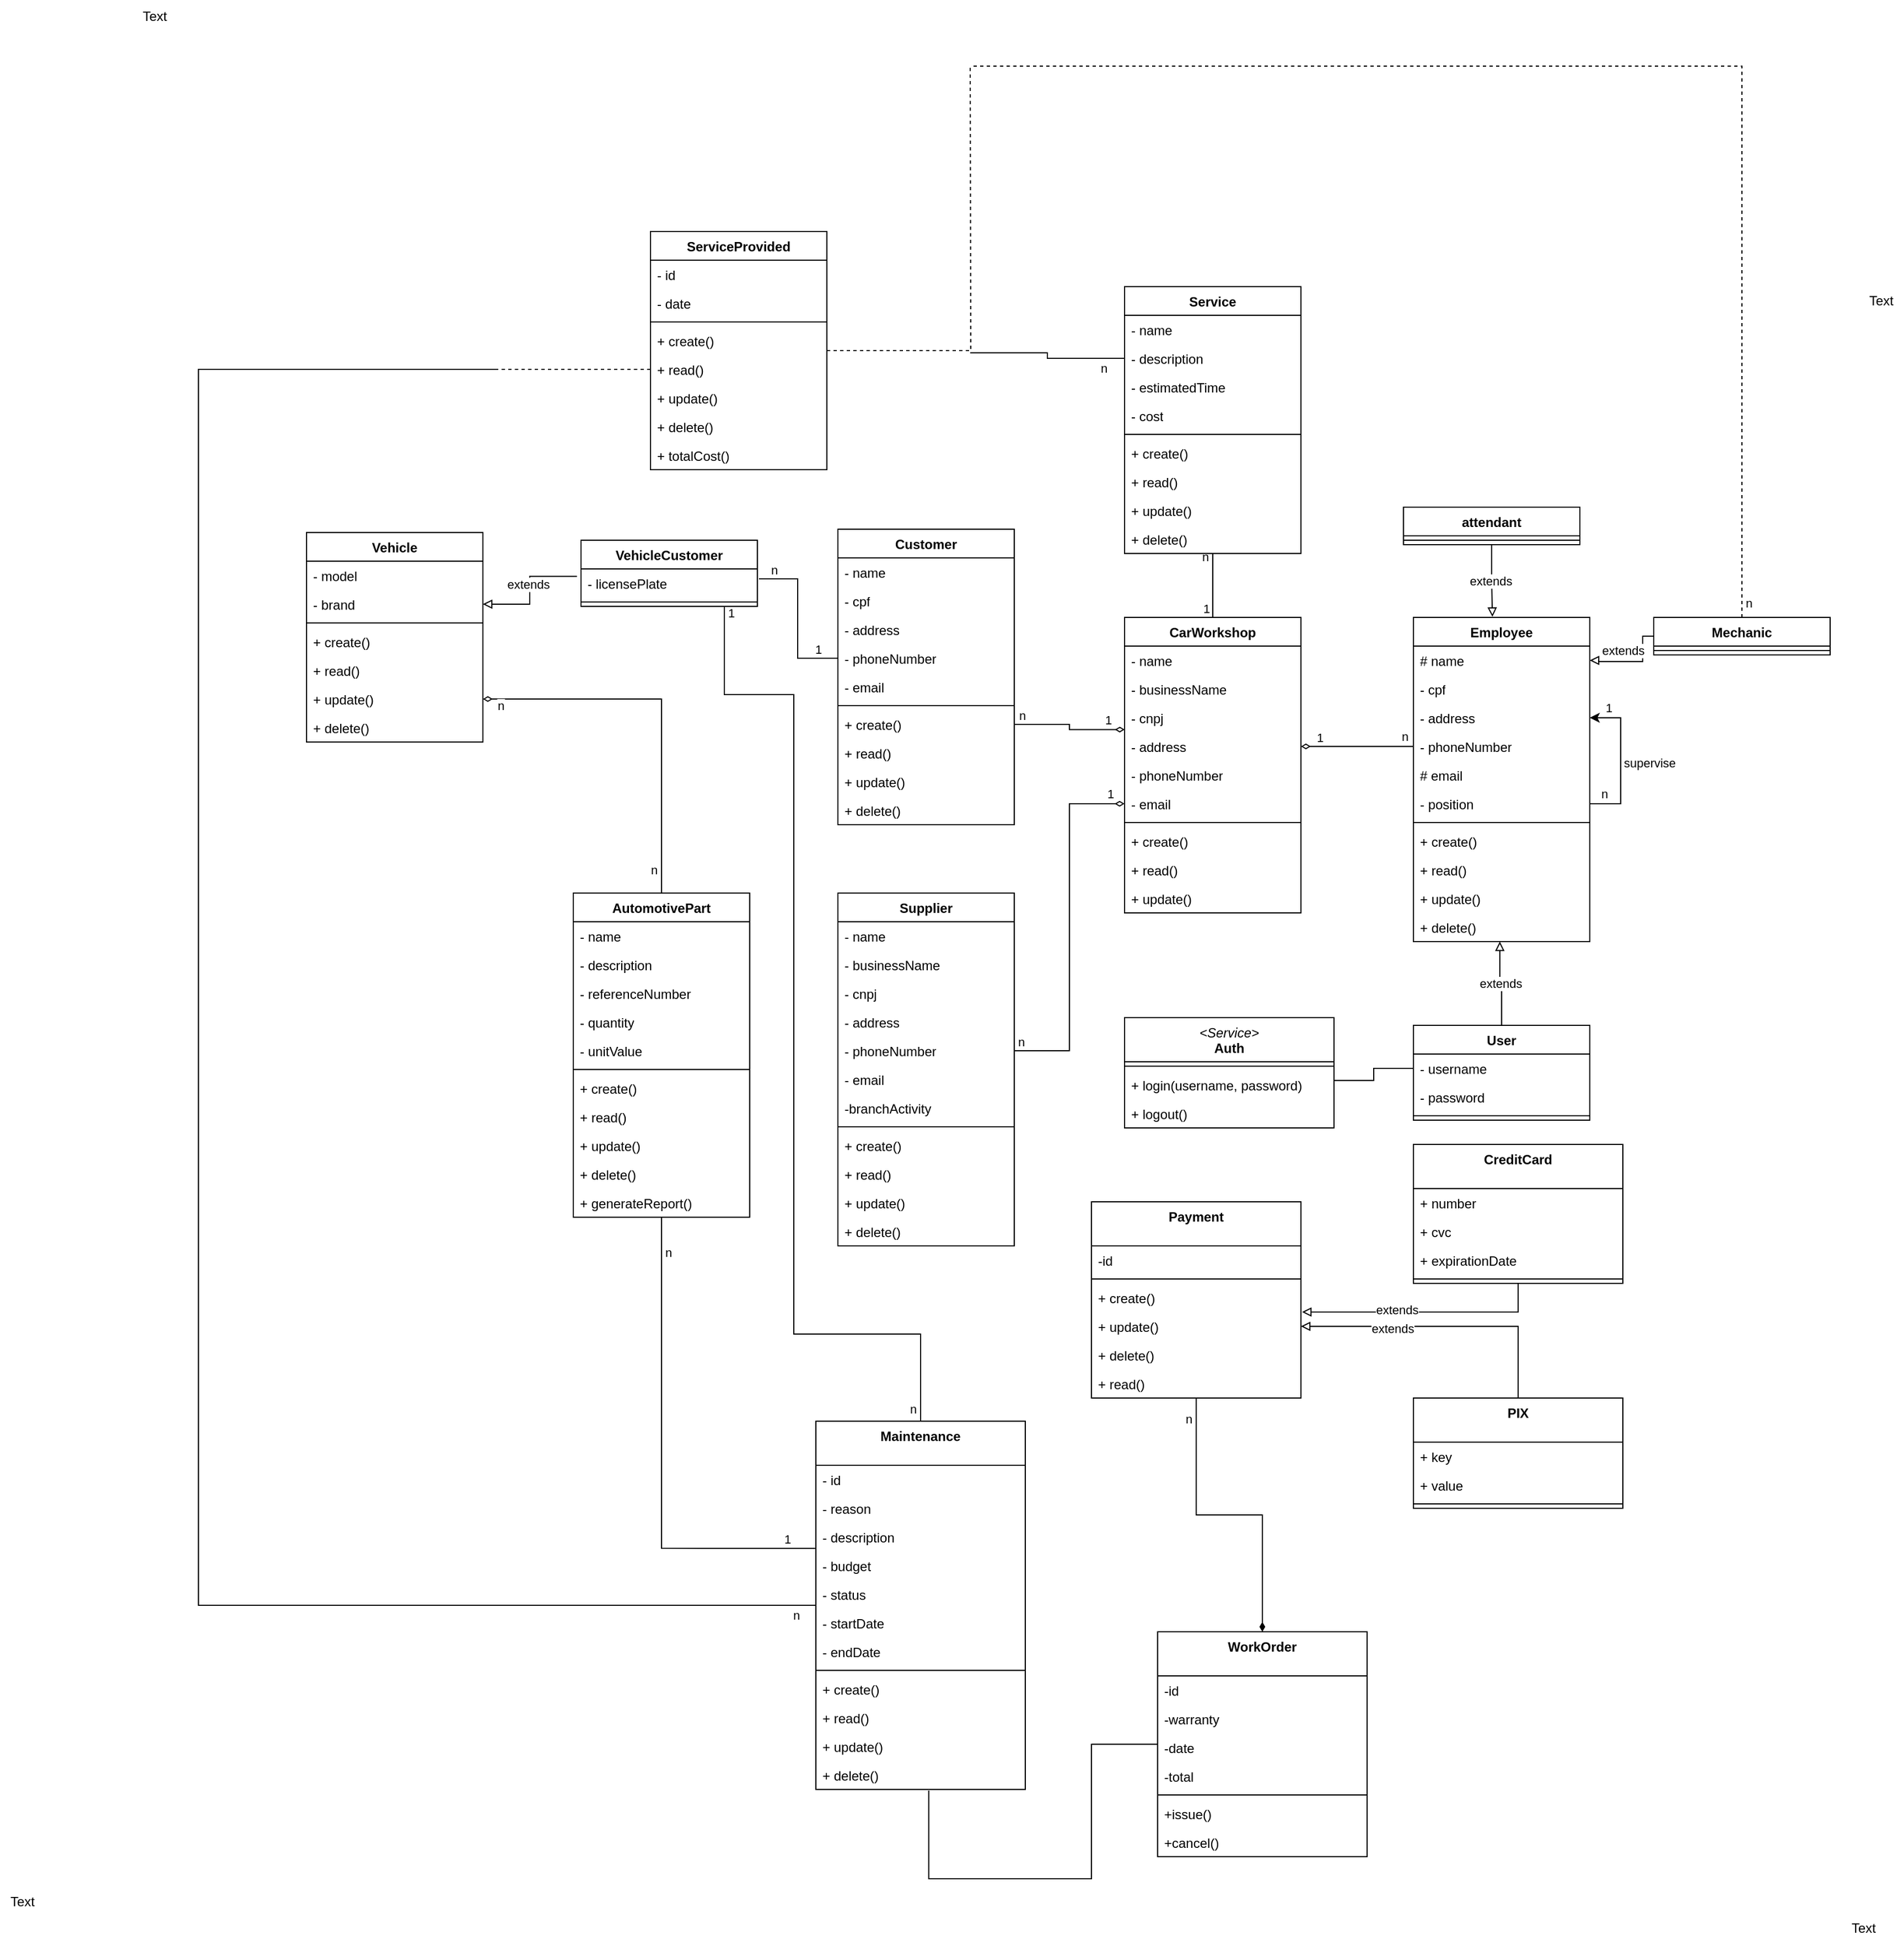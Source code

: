 <mxfile version="22.0.8" type="google">
  <diagram name="Página-1" id="U-U_8se6vaRIS7Wkg29y">
    <mxGraphModel grid="1" page="1" gridSize="10" guides="1" tooltips="1" connect="1" arrows="1" fold="1" pageScale="1" pageWidth="827" pageHeight="1169" math="0" shadow="0">
      <root>
        <mxCell id="0" />
        <mxCell id="1" parent="0" />
        <mxCell id="VLeMDe858-DH9epRAXmv-9" value="CarWorkshop" style="swimlane;fontStyle=1;align=center;verticalAlign=top;childLayout=stackLayout;horizontal=1;startSize=26;horizontalStack=0;resizeParent=1;resizeParentMax=0;resizeLast=0;collapsible=1;marginBottom=0;whiteSpace=wrap;html=1;" vertex="1" parent="1">
          <mxGeometry x="780" y="550" width="160" height="268" as="geometry" />
        </mxCell>
        <mxCell id="VLeMDe858-DH9epRAXmv-16" value="- name" style="text;strokeColor=none;fillColor=none;align=left;verticalAlign=top;spacingLeft=4;spacingRight=4;overflow=hidden;rotatable=0;points=[[0,0.5],[1,0.5]];portConstraint=eastwest;whiteSpace=wrap;html=1;" vertex="1" parent="VLeMDe858-DH9epRAXmv-9">
          <mxGeometry y="26" width="160" height="26" as="geometry" />
        </mxCell>
        <mxCell id="VLeMDe858-DH9epRAXmv-19" value="- &lt;span lang=&quot;en&quot; class=&quot;HwtZe&quot;&gt;&lt;/span&gt;businessName" style="text;strokeColor=none;fillColor=none;align=left;verticalAlign=top;spacingLeft=4;spacingRight=4;overflow=hidden;rotatable=0;points=[[0,0.5],[1,0.5]];portConstraint=eastwest;whiteSpace=wrap;html=1;" vertex="1" parent="VLeMDe858-DH9epRAXmv-9">
          <mxGeometry y="52" width="160" height="26" as="geometry" />
        </mxCell>
        <mxCell id="VLeMDe858-DH9epRAXmv-10" value="- cnpj" style="text;strokeColor=none;fillColor=none;align=left;verticalAlign=top;spacingLeft=4;spacingRight=4;overflow=hidden;rotatable=0;points=[[0,0.5],[1,0.5]];portConstraint=eastwest;whiteSpace=wrap;html=1;" vertex="1" parent="VLeMDe858-DH9epRAXmv-9">
          <mxGeometry y="78" width="160" height="26" as="geometry" />
        </mxCell>
        <mxCell id="VLeMDe858-DH9epRAXmv-20" value="&lt;div&gt;- address&lt;br&gt;&lt;/div&gt;" style="text;strokeColor=none;fillColor=none;align=left;verticalAlign=top;spacingLeft=4;spacingRight=4;overflow=hidden;rotatable=0;points=[[0,0.5],[1,0.5]];portConstraint=eastwest;whiteSpace=wrap;html=1;" vertex="1" parent="VLeMDe858-DH9epRAXmv-9">
          <mxGeometry y="104" width="160" height="26" as="geometry" />
        </mxCell>
        <mxCell id="VLeMDe858-DH9epRAXmv-21" value="&lt;div&gt;- phoneNumber&lt;br&gt;&lt;/div&gt;" style="text;strokeColor=none;fillColor=none;align=left;verticalAlign=top;spacingLeft=4;spacingRight=4;overflow=hidden;rotatable=0;points=[[0,0.5],[1,0.5]];portConstraint=eastwest;whiteSpace=wrap;html=1;" vertex="1" parent="VLeMDe858-DH9epRAXmv-9">
          <mxGeometry y="130" width="160" height="26" as="geometry" />
        </mxCell>
        <mxCell id="VLeMDe858-DH9epRAXmv-22" value="&lt;div&gt;- email&lt;/div&gt;" style="text;strokeColor=none;fillColor=none;align=left;verticalAlign=top;spacingLeft=4;spacingRight=4;overflow=hidden;rotatable=0;points=[[0,0.5],[1,0.5]];portConstraint=eastwest;whiteSpace=wrap;html=1;" vertex="1" parent="VLeMDe858-DH9epRAXmv-9">
          <mxGeometry y="156" width="160" height="26" as="geometry" />
        </mxCell>
        <mxCell id="VLeMDe858-DH9epRAXmv-11" value="" style="line;strokeWidth=1;fillColor=none;align=left;verticalAlign=middle;spacingTop=-1;spacingLeft=3;spacingRight=3;rotatable=0;labelPosition=right;points=[];portConstraint=eastwest;strokeColor=inherit;" vertex="1" parent="VLeMDe858-DH9epRAXmv-9">
          <mxGeometry y="182" width="160" height="8" as="geometry" />
        </mxCell>
        <mxCell id="VLeMDe858-DH9epRAXmv-12" value="+ create()" style="text;strokeColor=none;fillColor=none;align=left;verticalAlign=top;spacingLeft=4;spacingRight=4;overflow=hidden;rotatable=0;points=[[0,0.5],[1,0.5]];portConstraint=eastwest;whiteSpace=wrap;html=1;" vertex="1" parent="VLeMDe858-DH9epRAXmv-9">
          <mxGeometry y="190" width="160" height="26" as="geometry" />
        </mxCell>
        <mxCell id="VLeMDe858-DH9epRAXmv-24" value="+ read()" style="text;strokeColor=none;fillColor=none;align=left;verticalAlign=top;spacingLeft=4;spacingRight=4;overflow=hidden;rotatable=0;points=[[0,0.5],[1,0.5]];portConstraint=eastwest;whiteSpace=wrap;html=1;" vertex="1" parent="VLeMDe858-DH9epRAXmv-9">
          <mxGeometry y="216" width="160" height="26" as="geometry" />
        </mxCell>
        <mxCell id="VLeMDe858-DH9epRAXmv-23" value="+ update()" style="text;strokeColor=none;fillColor=none;align=left;verticalAlign=top;spacingLeft=4;spacingRight=4;overflow=hidden;rotatable=0;points=[[0,0.5],[1,0.5]];portConstraint=eastwest;whiteSpace=wrap;html=1;" vertex="1" parent="VLeMDe858-DH9epRAXmv-9">
          <mxGeometry y="242" width="160" height="26" as="geometry" />
        </mxCell>
        <mxCell id="VLeMDe858-DH9epRAXmv-25" value="Employee" style="swimlane;fontStyle=1;align=center;verticalAlign=top;childLayout=stackLayout;horizontal=1;startSize=26;horizontalStack=0;resizeParent=1;resizeParentMax=0;resizeLast=0;collapsible=1;marginBottom=0;whiteSpace=wrap;html=1;" vertex="1" parent="1">
          <mxGeometry x="1042" y="550" width="160" height="294" as="geometry" />
        </mxCell>
        <mxCell id="VLeMDe858-DH9epRAXmv-26" value="# name" style="text;strokeColor=none;fillColor=none;align=left;verticalAlign=top;spacingLeft=4;spacingRight=4;overflow=hidden;rotatable=0;points=[[0,0.5],[1,0.5]];portConstraint=eastwest;whiteSpace=wrap;html=1;" vertex="1" parent="VLeMDe858-DH9epRAXmv-25">
          <mxGeometry y="26" width="160" height="26" as="geometry" />
        </mxCell>
        <mxCell id="VLeMDe858-DH9epRAXmv-28" value="- cpf" style="text;strokeColor=none;fillColor=none;align=left;verticalAlign=top;spacingLeft=4;spacingRight=4;overflow=hidden;rotatable=0;points=[[0,0.5],[1,0.5]];portConstraint=eastwest;whiteSpace=wrap;html=1;" vertex="1" parent="VLeMDe858-DH9epRAXmv-25">
          <mxGeometry y="52" width="160" height="26" as="geometry" />
        </mxCell>
        <mxCell id="VLeMDe858-DH9epRAXmv-29" value="&lt;div&gt;- address&lt;br&gt;&lt;/div&gt;" style="text;strokeColor=none;fillColor=none;align=left;verticalAlign=top;spacingLeft=4;spacingRight=4;overflow=hidden;rotatable=0;points=[[0,0.5],[1,0.5]];portConstraint=eastwest;whiteSpace=wrap;html=1;" vertex="1" parent="VLeMDe858-DH9epRAXmv-25">
          <mxGeometry y="78" width="160" height="26" as="geometry" />
        </mxCell>
        <mxCell id="VLeMDe858-DH9epRAXmv-30" value="&lt;div&gt;- phoneNumber&lt;br&gt;&lt;/div&gt;" style="text;strokeColor=none;fillColor=none;align=left;verticalAlign=top;spacingLeft=4;spacingRight=4;overflow=hidden;rotatable=0;points=[[0,0.5],[1,0.5]];portConstraint=eastwest;whiteSpace=wrap;html=1;" vertex="1" parent="VLeMDe858-DH9epRAXmv-25">
          <mxGeometry y="104" width="160" height="26" as="geometry" />
        </mxCell>
        <mxCell id="VLeMDe858-DH9epRAXmv-31" value="&lt;div&gt;# email&lt;/div&gt;" style="text;strokeColor=none;fillColor=none;align=left;verticalAlign=top;spacingLeft=4;spacingRight=4;overflow=hidden;rotatable=0;points=[[0,0.5],[1,0.5]];portConstraint=eastwest;whiteSpace=wrap;html=1;" vertex="1" parent="VLeMDe858-DH9epRAXmv-25">
          <mxGeometry y="130" width="160" height="26" as="geometry" />
        </mxCell>
        <mxCell id="2aKjWGJbOCy4Q2XnhH5D-3" style="edgeStyle=elbowEdgeStyle;rounded=0;orthogonalLoop=1;jettySize=auto;html=1;entryX=1;entryY=0.5;entryDx=0;entryDy=0;elbow=horizontal;" edge="1" parent="VLeMDe858-DH9epRAXmv-25" source="VLeMDe858-DH9epRAXmv-48" target="VLeMDe858-DH9epRAXmv-29">
          <mxGeometry relative="1" as="geometry">
            <Array as="points">
              <mxPoint x="188" y="130" />
            </Array>
          </mxGeometry>
        </mxCell>
        <mxCell id="2aKjWGJbOCy4Q2XnhH5D-4" value="n" style="edgeLabel;html=1;align=center;verticalAlign=middle;resizable=0;points=[];" connectable="0" vertex="1" parent="2aKjWGJbOCy4Q2XnhH5D-3">
          <mxGeometry x="-0.809" relative="1" as="geometry">
            <mxPoint y="-9" as="offset" />
          </mxGeometry>
        </mxCell>
        <mxCell id="2aKjWGJbOCy4Q2XnhH5D-5" value="1" style="edgeLabel;html=1;align=center;verticalAlign=middle;resizable=0;points=[];" connectable="0" vertex="1" parent="2aKjWGJbOCy4Q2XnhH5D-3">
          <mxGeometry x="0.743" y="-1" relative="1" as="geometry">
            <mxPoint y="-8" as="offset" />
          </mxGeometry>
        </mxCell>
        <mxCell id="2aKjWGJbOCy4Q2XnhH5D-6" value="supervise" style="edgeLabel;html=1;align=center;verticalAlign=middle;resizable=0;points=[];" connectable="0" vertex="1" parent="2aKjWGJbOCy4Q2XnhH5D-3">
          <mxGeometry x="0.177" y="-1" relative="1" as="geometry">
            <mxPoint x="25" y="14" as="offset" />
          </mxGeometry>
        </mxCell>
        <mxCell id="VLeMDe858-DH9epRAXmv-48" value="&lt;div&gt;- position&lt;/div&gt;" style="text;strokeColor=none;fillColor=none;align=left;verticalAlign=top;spacingLeft=4;spacingRight=4;overflow=hidden;rotatable=0;points=[[0,0.5],[1,0.5]];portConstraint=eastwest;whiteSpace=wrap;html=1;" vertex="1" parent="VLeMDe858-DH9epRAXmv-25">
          <mxGeometry y="156" width="160" height="26" as="geometry" />
        </mxCell>
        <mxCell id="VLeMDe858-DH9epRAXmv-32" value="" style="line;strokeWidth=1;fillColor=none;align=left;verticalAlign=middle;spacingTop=-1;spacingLeft=3;spacingRight=3;rotatable=0;labelPosition=right;points=[];portConstraint=eastwest;strokeColor=inherit;" vertex="1" parent="VLeMDe858-DH9epRAXmv-25">
          <mxGeometry y="182" width="160" height="8" as="geometry" />
        </mxCell>
        <mxCell id="VLeMDe858-DH9epRAXmv-33" value="+ create()" style="text;strokeColor=none;fillColor=none;align=left;verticalAlign=top;spacingLeft=4;spacingRight=4;overflow=hidden;rotatable=0;points=[[0,0.5],[1,0.5]];portConstraint=eastwest;whiteSpace=wrap;html=1;" vertex="1" parent="VLeMDe858-DH9epRAXmv-25">
          <mxGeometry y="190" width="160" height="26" as="geometry" />
        </mxCell>
        <mxCell id="VLeMDe858-DH9epRAXmv-35" value="+ read()" style="text;strokeColor=none;fillColor=none;align=left;verticalAlign=top;spacingLeft=4;spacingRight=4;overflow=hidden;rotatable=0;points=[[0,0.5],[1,0.5]];portConstraint=eastwest;whiteSpace=wrap;html=1;" vertex="1" parent="VLeMDe858-DH9epRAXmv-25">
          <mxGeometry y="216" width="160" height="26" as="geometry" />
        </mxCell>
        <mxCell id="VLeMDe858-DH9epRAXmv-34" value="+ update()" style="text;strokeColor=none;fillColor=none;align=left;verticalAlign=top;spacingLeft=4;spacingRight=4;overflow=hidden;rotatable=0;points=[[0,0.5],[1,0.5]];portConstraint=eastwest;whiteSpace=wrap;html=1;" vertex="1" parent="VLeMDe858-DH9epRAXmv-25">
          <mxGeometry y="242" width="160" height="26" as="geometry" />
        </mxCell>
        <mxCell id="VLeMDe858-DH9epRAXmv-36" value="+ delete()" style="text;strokeColor=none;fillColor=none;align=left;verticalAlign=top;spacingLeft=4;spacingRight=4;overflow=hidden;rotatable=0;points=[[0,0.5],[1,0.5]];portConstraint=eastwest;whiteSpace=wrap;html=1;" vertex="1" parent="VLeMDe858-DH9epRAXmv-25">
          <mxGeometry y="268" width="160" height="26" as="geometry" />
        </mxCell>
        <mxCell id="VLeMDe858-DH9epRAXmv-37" value="User" style="swimlane;fontStyle=1;align=center;verticalAlign=top;childLayout=stackLayout;horizontal=1;startSize=26;horizontalStack=0;resizeParent=1;resizeParentMax=0;resizeLast=0;collapsible=1;marginBottom=0;whiteSpace=wrap;html=1;" vertex="1" parent="1">
          <mxGeometry x="1042" y="920" width="160" height="86" as="geometry" />
        </mxCell>
        <mxCell id="VLeMDe858-DH9epRAXmv-38" value="- username" style="text;strokeColor=none;fillColor=none;align=left;verticalAlign=top;spacingLeft=4;spacingRight=4;overflow=hidden;rotatable=0;points=[[0,0.5],[1,0.5]];portConstraint=eastwest;whiteSpace=wrap;html=1;" vertex="1" parent="VLeMDe858-DH9epRAXmv-37">
          <mxGeometry y="26" width="160" height="26" as="geometry" />
        </mxCell>
        <mxCell id="VLeMDe858-DH9epRAXmv-49" value="&lt;div&gt;- password&lt;/div&gt;" style="text;strokeColor=none;fillColor=none;align=left;verticalAlign=top;spacingLeft=4;spacingRight=4;overflow=hidden;rotatable=0;points=[[0,0.5],[1,0.5]];portConstraint=eastwest;whiteSpace=wrap;html=1;" vertex="1" parent="VLeMDe858-DH9epRAXmv-37">
          <mxGeometry y="52" width="160" height="26" as="geometry" />
        </mxCell>
        <mxCell id="VLeMDe858-DH9epRAXmv-43" value="" style="line;strokeWidth=1;fillColor=none;align=left;verticalAlign=middle;spacingTop=-1;spacingLeft=3;spacingRight=3;rotatable=0;labelPosition=right;points=[];portConstraint=eastwest;strokeColor=inherit;" vertex="1" parent="VLeMDe858-DH9epRAXmv-37">
          <mxGeometry y="78" width="160" height="8" as="geometry" />
        </mxCell>
        <mxCell id="VLeMDe858-DH9epRAXmv-50" value="&lt;div&gt;&lt;i style=&quot;font-weight: normal;&quot;&gt;&amp;lt;Service&amp;gt;&lt;/i&gt;&lt;br&gt;&lt;/div&gt;&lt;div&gt;Auth&lt;/div&gt;" style="swimlane;fontStyle=1;align=center;verticalAlign=top;childLayout=stackLayout;horizontal=1;startSize=40;horizontalStack=0;resizeParent=1;resizeParentMax=0;resizeLast=0;collapsible=1;marginBottom=0;whiteSpace=wrap;html=1;" vertex="1" parent="1">
          <mxGeometry x="780" y="913" width="190" height="100" as="geometry" />
        </mxCell>
        <mxCell id="VLeMDe858-DH9epRAXmv-54" value="" style="line;strokeWidth=1;fillColor=none;align=left;verticalAlign=middle;spacingTop=-1;spacingLeft=3;spacingRight=3;rotatable=0;labelPosition=right;points=[];portConstraint=eastwest;strokeColor=inherit;" vertex="1" parent="VLeMDe858-DH9epRAXmv-50">
          <mxGeometry y="40" width="190" height="8" as="geometry" />
        </mxCell>
        <mxCell id="VLeMDe858-DH9epRAXmv-55" value="+ login(username, password)" style="text;strokeColor=none;fillColor=none;align=left;verticalAlign=top;spacingLeft=4;spacingRight=4;overflow=hidden;rotatable=0;points=[[0,0.5],[1,0.5]];portConstraint=eastwest;whiteSpace=wrap;html=1;" vertex="1" parent="VLeMDe858-DH9epRAXmv-50">
          <mxGeometry y="48" width="190" height="26" as="geometry" />
        </mxCell>
        <mxCell id="VLeMDe858-DH9epRAXmv-56" value="+ logout()" style="text;strokeColor=none;fillColor=none;align=left;verticalAlign=top;spacingLeft=4;spacingRight=4;overflow=hidden;rotatable=0;points=[[0,0.5],[1,0.5]];portConstraint=eastwest;whiteSpace=wrap;html=1;" vertex="1" parent="VLeMDe858-DH9epRAXmv-50">
          <mxGeometry y="74" width="190" height="26" as="geometry" />
        </mxCell>
        <mxCell id="VLeMDe858-DH9epRAXmv-60" style="edgeStyle=orthogonalEdgeStyle;rounded=0;orthogonalLoop=1;jettySize=auto;html=1;entryX=0.49;entryY=1;entryDx=0;entryDy=0;entryPerimeter=0;endArrow=block;endFill=0;" edge="1" parent="1" source="VLeMDe858-DH9epRAXmv-37" target="VLeMDe858-DH9epRAXmv-36">
          <mxGeometry relative="1" as="geometry" />
        </mxCell>
        <mxCell id="VLeMDe858-DH9epRAXmv-82" value="extends" style="edgeLabel;html=1;align=center;verticalAlign=middle;resizable=0;points=[];" connectable="0" vertex="1" parent="VLeMDe858-DH9epRAXmv-60">
          <mxGeometry x="0.005" relative="1" as="geometry">
            <mxPoint as="offset" />
          </mxGeometry>
        </mxCell>
        <mxCell id="VLeMDe858-DH9epRAXmv-61" style="edgeStyle=orthogonalEdgeStyle;rounded=0;orthogonalLoop=1;jettySize=auto;html=1;entryX=1;entryY=0.5;entryDx=0;entryDy=0;endArrow=diamondThin;endFill=0;" edge="1" parent="1" source="VLeMDe858-DH9epRAXmv-30" target="VLeMDe858-DH9epRAXmv-20">
          <mxGeometry relative="1" as="geometry" />
        </mxCell>
        <mxCell id="VLeMDe858-DH9epRAXmv-65" value="1" style="edgeLabel;html=1;align=center;verticalAlign=middle;resizable=0;points=[];" connectable="0" vertex="1" parent="VLeMDe858-DH9epRAXmv-61">
          <mxGeometry x="0.678" y="-1" relative="1" as="geometry">
            <mxPoint y="-7" as="offset" />
          </mxGeometry>
        </mxCell>
        <mxCell id="VLeMDe858-DH9epRAXmv-66" value="n" style="edgeLabel;html=1;align=center;verticalAlign=middle;resizable=0;points=[];" connectable="0" vertex="1" parent="VLeMDe858-DH9epRAXmv-61">
          <mxGeometry x="-0.835" y="1" relative="1" as="geometry">
            <mxPoint y="-10" as="offset" />
          </mxGeometry>
        </mxCell>
        <mxCell id="VLeMDe858-DH9epRAXmv-68" style="edgeStyle=orthogonalEdgeStyle;rounded=0;orthogonalLoop=1;jettySize=auto;html=1;entryX=0;entryY=0.5;entryDx=0;entryDy=0;endArrow=none;endFill=0;" edge="1" parent="1" source="VLeMDe858-DH9epRAXmv-54" target="VLeMDe858-DH9epRAXmv-38">
          <mxGeometry relative="1" as="geometry">
            <Array as="points">
              <mxPoint x="970" y="970" />
              <mxPoint x="1006" y="970" />
              <mxPoint x="1006" y="959" />
            </Array>
          </mxGeometry>
        </mxCell>
        <mxCell id="Wbg5my5q4M3n6_a3gFR6-23" style="edgeStyle=orthogonalEdgeStyle;rounded=0;orthogonalLoop=1;jettySize=auto;html=1;entryX=0.5;entryY=0;entryDx=0;entryDy=0;startArrow=none;startFill=0;endArrow=none;endFill=0;" edge="1" parent="1" target="Wbg5my5q4M3n6_a3gFR6-1">
          <mxGeometry relative="1" as="geometry">
            <Array as="points">
              <mxPoint x="417" y="620" />
              <mxPoint x="480" y="620" />
              <mxPoint x="480" y="1200" />
              <mxPoint x="595" y="1200" />
            </Array>
            <mxPoint x="420" y="540" as="sourcePoint" />
          </mxGeometry>
        </mxCell>
        <mxCell id="Wbg5my5q4M3n6_a3gFR6-24" value="1" style="edgeLabel;html=1;align=center;verticalAlign=middle;resizable=0;points=[];" connectable="0" vertex="1" parent="Wbg5my5q4M3n6_a3gFR6-23">
          <mxGeometry x="-0.953" y="1" relative="1" as="geometry">
            <mxPoint x="5" y="-13" as="offset" />
          </mxGeometry>
        </mxCell>
        <mxCell id="Wbg5my5q4M3n6_a3gFR6-25" value="n" style="edgeLabel;html=1;align=center;verticalAlign=middle;resizable=0;points=[];" connectable="0" vertex="1" parent="Wbg5my5q4M3n6_a3gFR6-23">
          <mxGeometry x="0.954" y="1" relative="1" as="geometry">
            <mxPoint x="-8" y="10" as="offset" />
          </mxGeometry>
        </mxCell>
        <mxCell id="VLeMDe858-DH9epRAXmv-70" value="Customer" style="swimlane;fontStyle=1;align=center;verticalAlign=top;childLayout=stackLayout;horizontal=1;startSize=26;horizontalStack=0;resizeParent=1;resizeParentMax=0;resizeLast=0;collapsible=1;marginBottom=0;whiteSpace=wrap;html=1;" vertex="1" parent="1">
          <mxGeometry x="520" y="470" width="160" height="268" as="geometry" />
        </mxCell>
        <mxCell id="VLeMDe858-DH9epRAXmv-71" value="- name" style="text;strokeColor=none;fillColor=none;align=left;verticalAlign=top;spacingLeft=4;spacingRight=4;overflow=hidden;rotatable=0;points=[[0,0.5],[1,0.5]];portConstraint=eastwest;whiteSpace=wrap;html=1;" vertex="1" parent="VLeMDe858-DH9epRAXmv-70">
          <mxGeometry y="26" width="160" height="26" as="geometry" />
        </mxCell>
        <mxCell id="VLeMDe858-DH9epRAXmv-72" value="- cpf" style="text;strokeColor=none;fillColor=none;align=left;verticalAlign=top;spacingLeft=4;spacingRight=4;overflow=hidden;rotatable=0;points=[[0,0.5],[1,0.5]];portConstraint=eastwest;whiteSpace=wrap;html=1;" vertex="1" parent="VLeMDe858-DH9epRAXmv-70">
          <mxGeometry y="52" width="160" height="26" as="geometry" />
        </mxCell>
        <mxCell id="VLeMDe858-DH9epRAXmv-73" value="&lt;div&gt;- address&lt;br&gt;&lt;/div&gt;" style="text;strokeColor=none;fillColor=none;align=left;verticalAlign=top;spacingLeft=4;spacingRight=4;overflow=hidden;rotatable=0;points=[[0,0.5],[1,0.5]];portConstraint=eastwest;whiteSpace=wrap;html=1;" vertex="1" parent="VLeMDe858-DH9epRAXmv-70">
          <mxGeometry y="78" width="160" height="26" as="geometry" />
        </mxCell>
        <mxCell id="VLeMDe858-DH9epRAXmv-74" value="&lt;div&gt;- phoneNumber&lt;br&gt;&lt;/div&gt;" style="text;strokeColor=none;fillColor=none;align=left;verticalAlign=top;spacingLeft=4;spacingRight=4;overflow=hidden;rotatable=0;points=[[0,0.5],[1,0.5]];portConstraint=eastwest;whiteSpace=wrap;html=1;" vertex="1" parent="VLeMDe858-DH9epRAXmv-70">
          <mxGeometry y="104" width="160" height="26" as="geometry" />
        </mxCell>
        <mxCell id="VLeMDe858-DH9epRAXmv-75" value="&lt;div&gt;- email&lt;/div&gt;" style="text;strokeColor=none;fillColor=none;align=left;verticalAlign=top;spacingLeft=4;spacingRight=4;overflow=hidden;rotatable=0;points=[[0,0.5],[1,0.5]];portConstraint=eastwest;whiteSpace=wrap;html=1;" vertex="1" parent="VLeMDe858-DH9epRAXmv-70">
          <mxGeometry y="130" width="160" height="26" as="geometry" />
        </mxCell>
        <mxCell id="VLeMDe858-DH9epRAXmv-77" value="" style="line;strokeWidth=1;fillColor=none;align=left;verticalAlign=middle;spacingTop=-1;spacingLeft=3;spacingRight=3;rotatable=0;labelPosition=right;points=[];portConstraint=eastwest;strokeColor=inherit;" vertex="1" parent="VLeMDe858-DH9epRAXmv-70">
          <mxGeometry y="156" width="160" height="8" as="geometry" />
        </mxCell>
        <mxCell id="VLeMDe858-DH9epRAXmv-78" value="+ create()" style="text;strokeColor=none;fillColor=none;align=left;verticalAlign=top;spacingLeft=4;spacingRight=4;overflow=hidden;rotatable=0;points=[[0,0.5],[1,0.5]];portConstraint=eastwest;whiteSpace=wrap;html=1;" vertex="1" parent="VLeMDe858-DH9epRAXmv-70">
          <mxGeometry y="164" width="160" height="26" as="geometry" />
        </mxCell>
        <mxCell id="VLeMDe858-DH9epRAXmv-79" value="+ read()" style="text;strokeColor=none;fillColor=none;align=left;verticalAlign=top;spacingLeft=4;spacingRight=4;overflow=hidden;rotatable=0;points=[[0,0.5],[1,0.5]];portConstraint=eastwest;whiteSpace=wrap;html=1;" vertex="1" parent="VLeMDe858-DH9epRAXmv-70">
          <mxGeometry y="190" width="160" height="26" as="geometry" />
        </mxCell>
        <mxCell id="VLeMDe858-DH9epRAXmv-80" value="+ update()" style="text;strokeColor=none;fillColor=none;align=left;verticalAlign=top;spacingLeft=4;spacingRight=4;overflow=hidden;rotatable=0;points=[[0,0.5],[1,0.5]];portConstraint=eastwest;whiteSpace=wrap;html=1;" vertex="1" parent="VLeMDe858-DH9epRAXmv-70">
          <mxGeometry y="216" width="160" height="26" as="geometry" />
        </mxCell>
        <mxCell id="VLeMDe858-DH9epRAXmv-81" value="+ delete()" style="text;strokeColor=none;fillColor=none;align=left;verticalAlign=top;spacingLeft=4;spacingRight=4;overflow=hidden;rotatable=0;points=[[0,0.5],[1,0.5]];portConstraint=eastwest;whiteSpace=wrap;html=1;" vertex="1" parent="VLeMDe858-DH9epRAXmv-70">
          <mxGeometry y="242" width="160" height="26" as="geometry" />
        </mxCell>
        <mxCell id="VLeMDe858-DH9epRAXmv-116" value="Supplier" style="swimlane;fontStyle=1;align=center;verticalAlign=top;childLayout=stackLayout;horizontal=1;startSize=26;horizontalStack=0;resizeParent=1;resizeParentMax=0;resizeLast=0;collapsible=1;marginBottom=0;whiteSpace=wrap;html=1;" vertex="1" parent="1">
          <mxGeometry x="520" y="800" width="160" height="320" as="geometry" />
        </mxCell>
        <mxCell id="VLeMDe858-DH9epRAXmv-117" value="- name" style="text;strokeColor=none;fillColor=none;align=left;verticalAlign=top;spacingLeft=4;spacingRight=4;overflow=hidden;rotatable=0;points=[[0,0.5],[1,0.5]];portConstraint=eastwest;whiteSpace=wrap;html=1;" vertex="1" parent="VLeMDe858-DH9epRAXmv-116">
          <mxGeometry y="26" width="160" height="26" as="geometry" />
        </mxCell>
        <mxCell id="VLeMDe858-DH9epRAXmv-118" value="- &lt;span lang=&quot;en&quot; class=&quot;HwtZe&quot;&gt;&lt;/span&gt;businessName" style="text;strokeColor=none;fillColor=none;align=left;verticalAlign=top;spacingLeft=4;spacingRight=4;overflow=hidden;rotatable=0;points=[[0,0.5],[1,0.5]];portConstraint=eastwest;whiteSpace=wrap;html=1;" vertex="1" parent="VLeMDe858-DH9epRAXmv-116">
          <mxGeometry y="52" width="160" height="26" as="geometry" />
        </mxCell>
        <mxCell id="VLeMDe858-DH9epRAXmv-119" value="- cnpj" style="text;strokeColor=none;fillColor=none;align=left;verticalAlign=top;spacingLeft=4;spacingRight=4;overflow=hidden;rotatable=0;points=[[0,0.5],[1,0.5]];portConstraint=eastwest;whiteSpace=wrap;html=1;" vertex="1" parent="VLeMDe858-DH9epRAXmv-116">
          <mxGeometry y="78" width="160" height="26" as="geometry" />
        </mxCell>
        <mxCell id="VLeMDe858-DH9epRAXmv-120" value="&lt;div&gt;- address&lt;br&gt;&lt;/div&gt;" style="text;strokeColor=none;fillColor=none;align=left;verticalAlign=top;spacingLeft=4;spacingRight=4;overflow=hidden;rotatable=0;points=[[0,0.5],[1,0.5]];portConstraint=eastwest;whiteSpace=wrap;html=1;" vertex="1" parent="VLeMDe858-DH9epRAXmv-116">
          <mxGeometry y="104" width="160" height="26" as="geometry" />
        </mxCell>
        <mxCell id="VLeMDe858-DH9epRAXmv-121" value="&lt;div&gt;- phoneNumber&lt;br&gt;&lt;/div&gt;" style="text;strokeColor=none;fillColor=none;align=left;verticalAlign=top;spacingLeft=4;spacingRight=4;overflow=hidden;rotatable=0;points=[[0,0.5],[1,0.5]];portConstraint=eastwest;whiteSpace=wrap;html=1;" vertex="1" parent="VLeMDe858-DH9epRAXmv-116">
          <mxGeometry y="130" width="160" height="26" as="geometry" />
        </mxCell>
        <mxCell id="VLeMDe858-DH9epRAXmv-122" value="&lt;div&gt;- email&lt;/div&gt;" style="text;strokeColor=none;fillColor=none;align=left;verticalAlign=top;spacingLeft=4;spacingRight=4;overflow=hidden;rotatable=0;points=[[0,0.5],[1,0.5]];portConstraint=eastwest;whiteSpace=wrap;html=1;" vertex="1" parent="VLeMDe858-DH9epRAXmv-116">
          <mxGeometry y="156" width="160" height="26" as="geometry" />
        </mxCell>
        <mxCell id="VLeMDe858-DH9epRAXmv-127" value="-branchActivity" style="text;strokeColor=none;fillColor=none;align=left;verticalAlign=top;spacingLeft=4;spacingRight=4;overflow=hidden;rotatable=0;points=[[0,0.5],[1,0.5]];portConstraint=eastwest;whiteSpace=wrap;html=1;" vertex="1" parent="VLeMDe858-DH9epRAXmv-116">
          <mxGeometry y="182" width="160" height="26" as="geometry" />
        </mxCell>
        <mxCell id="VLeMDe858-DH9epRAXmv-123" value="" style="line;strokeWidth=1;fillColor=none;align=left;verticalAlign=middle;spacingTop=-1;spacingLeft=3;spacingRight=3;rotatable=0;labelPosition=right;points=[];portConstraint=eastwest;strokeColor=inherit;" vertex="1" parent="VLeMDe858-DH9epRAXmv-116">
          <mxGeometry y="208" width="160" height="8" as="geometry" />
        </mxCell>
        <mxCell id="VLeMDe858-DH9epRAXmv-124" value="+ create()" style="text;strokeColor=none;fillColor=none;align=left;verticalAlign=top;spacingLeft=4;spacingRight=4;overflow=hidden;rotatable=0;points=[[0,0.5],[1,0.5]];portConstraint=eastwest;whiteSpace=wrap;html=1;" vertex="1" parent="VLeMDe858-DH9epRAXmv-116">
          <mxGeometry y="216" width="160" height="26" as="geometry" />
        </mxCell>
        <mxCell id="Wbg5my5q4M3n6_a3gFR6-13" value="+ read()" style="text;strokeColor=none;fillColor=none;align=left;verticalAlign=top;spacingLeft=4;spacingRight=4;overflow=hidden;rotatable=0;points=[[0,0.5],[1,0.5]];portConstraint=eastwest;whiteSpace=wrap;html=1;" vertex="1" parent="VLeMDe858-DH9epRAXmv-116">
          <mxGeometry y="242" width="160" height="26" as="geometry" />
        </mxCell>
        <mxCell id="VLeMDe858-DH9epRAXmv-125" value="+ update()" style="text;strokeColor=none;fillColor=none;align=left;verticalAlign=top;spacingLeft=4;spacingRight=4;overflow=hidden;rotatable=0;points=[[0,0.5],[1,0.5]];portConstraint=eastwest;whiteSpace=wrap;html=1;" vertex="1" parent="VLeMDe858-DH9epRAXmv-116">
          <mxGeometry y="268" width="160" height="26" as="geometry" />
        </mxCell>
        <mxCell id="Wbg5my5q4M3n6_a3gFR6-12" value="+ delete()" style="text;strokeColor=none;fillColor=none;align=left;verticalAlign=top;spacingLeft=4;spacingRight=4;overflow=hidden;rotatable=0;points=[[0,0.5],[1,0.5]];portConstraint=eastwest;whiteSpace=wrap;html=1;" vertex="1" parent="VLeMDe858-DH9epRAXmv-116">
          <mxGeometry y="294" width="160" height="26" as="geometry" />
        </mxCell>
        <mxCell id="VLeMDe858-DH9epRAXmv-128" style="edgeStyle=orthogonalEdgeStyle;rounded=0;orthogonalLoop=1;jettySize=auto;html=1;entryX=0.001;entryY=-0.088;entryDx=0;entryDy=0;entryPerimeter=0;endArrow=diamondThin;endFill=0;" edge="1" parent="1" source="VLeMDe858-DH9epRAXmv-78" target="VLeMDe858-DH9epRAXmv-20">
          <mxGeometry relative="1" as="geometry" />
        </mxCell>
        <mxCell id="VLeMDe858-DH9epRAXmv-130" value="1" style="edgeLabel;html=1;align=center;verticalAlign=middle;resizable=0;points=[];" connectable="0" vertex="1" parent="VLeMDe858-DH9epRAXmv-128">
          <mxGeometry x="0.698" y="2" relative="1" as="geometry">
            <mxPoint y="-7" as="offset" />
          </mxGeometry>
        </mxCell>
        <mxCell id="VLeMDe858-DH9epRAXmv-131" value="n" style="edgeLabel;html=1;align=center;verticalAlign=middle;resizable=0;points=[];" connectable="0" vertex="1" parent="VLeMDe858-DH9epRAXmv-128">
          <mxGeometry x="-0.867" relative="1" as="geometry">
            <mxPoint y="-8" as="offset" />
          </mxGeometry>
        </mxCell>
        <mxCell id="VLeMDe858-DH9epRAXmv-129" style="edgeStyle=orthogonalEdgeStyle;rounded=0;orthogonalLoop=1;jettySize=auto;html=1;entryX=0;entryY=0.5;entryDx=0;entryDy=0;endArrow=diamondThin;endFill=0;" edge="1" parent="1" source="VLeMDe858-DH9epRAXmv-121" target="VLeMDe858-DH9epRAXmv-22">
          <mxGeometry relative="1" as="geometry" />
        </mxCell>
        <mxCell id="VLeMDe858-DH9epRAXmv-132" value="1" style="edgeLabel;html=1;align=center;verticalAlign=middle;resizable=0;points=[];" connectable="0" vertex="1" parent="VLeMDe858-DH9epRAXmv-129">
          <mxGeometry x="0.916" y="3" relative="1" as="geometry">
            <mxPoint y="-6" as="offset" />
          </mxGeometry>
        </mxCell>
        <mxCell id="VLeMDe858-DH9epRAXmv-133" value="n" style="edgeLabel;html=1;align=center;verticalAlign=middle;resizable=0;points=[];" connectable="0" vertex="1" parent="VLeMDe858-DH9epRAXmv-129">
          <mxGeometry x="-0.936" y="3" relative="1" as="geometry">
            <mxPoint x="-5" y="-5" as="offset" />
          </mxGeometry>
        </mxCell>
        <mxCell id="VLeMDe858-DH9epRAXmv-134" value="VehicleCustomer" style="swimlane;fontStyle=1;align=center;verticalAlign=top;childLayout=stackLayout;horizontal=1;startSize=26;horizontalStack=0;resizeParent=1;resizeParentMax=0;resizeLast=0;collapsible=1;marginBottom=0;whiteSpace=wrap;html=1;" vertex="1" parent="1">
          <mxGeometry x="287" y="480" width="160" height="60" as="geometry" />
        </mxCell>
        <mxCell id="VLeMDe858-DH9epRAXmv-136" value="- &lt;span lang=&quot;en&quot; class=&quot;HwtZe&quot;&gt;licensePlate&lt;/span&gt;" style="text;strokeColor=none;fillColor=none;align=left;verticalAlign=top;spacingLeft=4;spacingRight=4;overflow=hidden;rotatable=0;points=[[0,0.5],[1,0.5]];portConstraint=eastwest;whiteSpace=wrap;html=1;" vertex="1" parent="VLeMDe858-DH9epRAXmv-134">
          <mxGeometry y="26" width="160" height="26" as="geometry" />
        </mxCell>
        <mxCell id="VLeMDe858-DH9epRAXmv-141" value="" style="line;strokeWidth=1;fillColor=none;align=left;verticalAlign=middle;spacingTop=-1;spacingLeft=3;spacingRight=3;rotatable=0;labelPosition=right;points=[];portConstraint=eastwest;strokeColor=inherit;" vertex="1" parent="VLeMDe858-DH9epRAXmv-134">
          <mxGeometry y="52" width="160" height="8" as="geometry" />
        </mxCell>
        <mxCell id="VLeMDe858-DH9epRAXmv-161" style="edgeStyle=orthogonalEdgeStyle;rounded=0;orthogonalLoop=1;jettySize=auto;html=1;endArrow=diamondThin;endFill=0;entryX=1;entryY=0.5;entryDx=0;entryDy=0;" edge="1" parent="1" source="VLeMDe858-DH9epRAXmv-146" target="2aKjWGJbOCy4Q2XnhH5D-15">
          <mxGeometry relative="1" as="geometry">
            <mxPoint x="380" y="540" as="targetPoint" />
          </mxGeometry>
        </mxCell>
        <mxCell id="VLeMDe858-DH9epRAXmv-163" value="n" style="edgeLabel;html=1;align=center;verticalAlign=middle;resizable=0;points=[];" connectable="0" vertex="1" parent="VLeMDe858-DH9epRAXmv-161">
          <mxGeometry x="0.857" y="-2" relative="1" as="geometry">
            <mxPoint x="-8" y="8" as="offset" />
          </mxGeometry>
        </mxCell>
        <mxCell id="VLeMDe858-DH9epRAXmv-164" value="n" style="edgeLabel;html=1;align=center;verticalAlign=middle;resizable=0;points=[];" connectable="0" vertex="1" parent="VLeMDe858-DH9epRAXmv-161">
          <mxGeometry x="-0.876" relative="1" as="geometry">
            <mxPoint x="-7" as="offset" />
          </mxGeometry>
        </mxCell>
        <mxCell id="VLeMDe858-DH9epRAXmv-146" value="AutomotivePart" style="swimlane;fontStyle=1;align=center;verticalAlign=top;childLayout=stackLayout;horizontal=1;startSize=26;horizontalStack=0;resizeParent=1;resizeParentMax=0;resizeLast=0;collapsible=1;marginBottom=0;whiteSpace=wrap;html=1;" vertex="1" parent="1">
          <mxGeometry x="280" y="800" width="160" height="294" as="geometry" />
        </mxCell>
        <mxCell id="VLeMDe858-DH9epRAXmv-147" value="- name" style="text;strokeColor=none;fillColor=none;align=left;verticalAlign=top;spacingLeft=4;spacingRight=4;overflow=hidden;rotatable=0;points=[[0,0.5],[1,0.5]];portConstraint=eastwest;whiteSpace=wrap;html=1;" vertex="1" parent="VLeMDe858-DH9epRAXmv-146">
          <mxGeometry y="26" width="160" height="26" as="geometry" />
        </mxCell>
        <mxCell id="VLeMDe858-DH9epRAXmv-154" value="- description" style="text;strokeColor=none;fillColor=none;align=left;verticalAlign=top;spacingLeft=4;spacingRight=4;overflow=hidden;rotatable=0;points=[[0,0.5],[1,0.5]];portConstraint=eastwest;whiteSpace=wrap;html=1;" vertex="1" parent="VLeMDe858-DH9epRAXmv-146">
          <mxGeometry y="52" width="160" height="26" as="geometry" />
        </mxCell>
        <mxCell id="VLeMDe858-DH9epRAXmv-148" value="- referenceNumber" style="text;strokeColor=none;fillColor=none;align=left;verticalAlign=top;spacingLeft=4;spacingRight=4;overflow=hidden;rotatable=0;points=[[0,0.5],[1,0.5]];portConstraint=eastwest;whiteSpace=wrap;html=1;" vertex="1" parent="VLeMDe858-DH9epRAXmv-146">
          <mxGeometry y="78" width="160" height="26" as="geometry" />
        </mxCell>
        <mxCell id="VLeMDe858-DH9epRAXmv-155" value="- quantity" style="text;strokeColor=none;fillColor=none;align=left;verticalAlign=top;spacingLeft=4;spacingRight=4;overflow=hidden;rotatable=0;points=[[0,0.5],[1,0.5]];portConstraint=eastwest;whiteSpace=wrap;html=1;" vertex="1" parent="VLeMDe858-DH9epRAXmv-146">
          <mxGeometry y="104" width="160" height="26" as="geometry" />
        </mxCell>
        <mxCell id="VLeMDe858-DH9epRAXmv-156" value="- &lt;span lang=&quot;en&quot; class=&quot;HwtZe&quot;&gt;unitValue&lt;/span&gt;" style="text;strokeColor=none;fillColor=none;align=left;verticalAlign=top;spacingLeft=4;spacingRight=4;overflow=hidden;rotatable=0;points=[[0,0.5],[1,0.5]];portConstraint=eastwest;whiteSpace=wrap;html=1;" vertex="1" parent="VLeMDe858-DH9epRAXmv-146">
          <mxGeometry y="130" width="160" height="26" as="geometry" />
        </mxCell>
        <mxCell id="VLeMDe858-DH9epRAXmv-149" value="" style="line;strokeWidth=1;fillColor=none;align=left;verticalAlign=middle;spacingTop=-1;spacingLeft=3;spacingRight=3;rotatable=0;labelPosition=right;points=[];portConstraint=eastwest;strokeColor=inherit;" vertex="1" parent="VLeMDe858-DH9epRAXmv-146">
          <mxGeometry y="156" width="160" height="8" as="geometry" />
        </mxCell>
        <mxCell id="VLeMDe858-DH9epRAXmv-150" value="+ create()" style="text;strokeColor=none;fillColor=none;align=left;verticalAlign=top;spacingLeft=4;spacingRight=4;overflow=hidden;rotatable=0;points=[[0,0.5],[1,0.5]];portConstraint=eastwest;whiteSpace=wrap;html=1;" vertex="1" parent="VLeMDe858-DH9epRAXmv-146">
          <mxGeometry y="164" width="160" height="26" as="geometry" />
        </mxCell>
        <mxCell id="VLeMDe858-DH9epRAXmv-151" value="+ read()" style="text;strokeColor=none;fillColor=none;align=left;verticalAlign=top;spacingLeft=4;spacingRight=4;overflow=hidden;rotatable=0;points=[[0,0.5],[1,0.5]];portConstraint=eastwest;whiteSpace=wrap;html=1;" vertex="1" parent="VLeMDe858-DH9epRAXmv-146">
          <mxGeometry y="190" width="160" height="26" as="geometry" />
        </mxCell>
        <mxCell id="VLeMDe858-DH9epRAXmv-152" value="+ update()" style="text;strokeColor=none;fillColor=none;align=left;verticalAlign=top;spacingLeft=4;spacingRight=4;overflow=hidden;rotatable=0;points=[[0,0.5],[1,0.5]];portConstraint=eastwest;whiteSpace=wrap;html=1;" vertex="1" parent="VLeMDe858-DH9epRAXmv-146">
          <mxGeometry y="216" width="160" height="26" as="geometry" />
        </mxCell>
        <mxCell id="VLeMDe858-DH9epRAXmv-153" value="+ delete()" style="text;strokeColor=none;fillColor=none;align=left;verticalAlign=top;spacingLeft=4;spacingRight=4;overflow=hidden;rotatable=0;points=[[0,0.5],[1,0.5]];portConstraint=eastwest;whiteSpace=wrap;html=1;" vertex="1" parent="VLeMDe858-DH9epRAXmv-146">
          <mxGeometry y="242" width="160" height="26" as="geometry" />
        </mxCell>
        <mxCell id="VLeMDe858-DH9epRAXmv-169" value="+ generateReport()" style="text;strokeColor=none;fillColor=none;align=left;verticalAlign=top;spacingLeft=4;spacingRight=4;overflow=hidden;rotatable=0;points=[[0,0.5],[1,0.5]];portConstraint=eastwest;whiteSpace=wrap;html=1;" vertex="1" parent="VLeMDe858-DH9epRAXmv-146">
          <mxGeometry y="268" width="160" height="26" as="geometry" />
        </mxCell>
        <mxCell id="VLeMDe858-DH9epRAXmv-166" style="edgeStyle=orthogonalEdgeStyle;rounded=0;orthogonalLoop=1;jettySize=auto;html=1;entryX=1.009;entryY=0.346;entryDx=0;entryDy=0;entryPerimeter=0;endArrow=none;endFill=0;" edge="1" parent="1" source="VLeMDe858-DH9epRAXmv-74" target="VLeMDe858-DH9epRAXmv-136">
          <mxGeometry relative="1" as="geometry">
            <mxPoint x="453.8" y="537.68" as="targetPoint" />
          </mxGeometry>
        </mxCell>
        <mxCell id="VLeMDe858-DH9epRAXmv-167" value="1" style="edgeLabel;html=1;align=center;verticalAlign=middle;resizable=0;points=[];" connectable="0" vertex="1" parent="VLeMDe858-DH9epRAXmv-166">
          <mxGeometry x="-0.739" y="-1" relative="1" as="geometry">
            <mxPoint y="-7" as="offset" />
          </mxGeometry>
        </mxCell>
        <mxCell id="VLeMDe858-DH9epRAXmv-168" value="n" style="edgeLabel;html=1;align=center;verticalAlign=middle;resizable=0;points=[];" connectable="0" vertex="1" parent="VLeMDe858-DH9epRAXmv-166">
          <mxGeometry x="0.751" y="-1" relative="1" as="geometry">
            <mxPoint x="-5" y="-7" as="offset" />
          </mxGeometry>
        </mxCell>
        <mxCell id="VLeMDe858-DH9epRAXmv-182" style="edgeStyle=orthogonalEdgeStyle;rounded=0;orthogonalLoop=1;jettySize=auto;html=1;entryX=0.5;entryY=0;entryDx=0;entryDy=0;endArrow=none;endFill=0;" edge="1" parent="1" source="VLeMDe858-DH9epRAXmv-170" target="VLeMDe858-DH9epRAXmv-9">
          <mxGeometry relative="1" as="geometry" />
        </mxCell>
        <mxCell id="VLeMDe858-DH9epRAXmv-183" value="1" style="edgeLabel;html=1;align=center;verticalAlign=middle;resizable=0;points=[];" connectable="0" vertex="1" parent="VLeMDe858-DH9epRAXmv-182">
          <mxGeometry x="0.642" y="-1" relative="1" as="geometry">
            <mxPoint x="-5" y="2" as="offset" />
          </mxGeometry>
        </mxCell>
        <mxCell id="VLeMDe858-DH9epRAXmv-184" value="n" style="edgeLabel;html=1;align=center;verticalAlign=middle;resizable=0;points=[];" connectable="0" vertex="1" parent="VLeMDe858-DH9epRAXmv-182">
          <mxGeometry x="-0.717" y="2" relative="1" as="geometry">
            <mxPoint x="-9" y="-5" as="offset" />
          </mxGeometry>
        </mxCell>
        <mxCell id="VLeMDe858-DH9epRAXmv-170" value="Service" style="swimlane;fontStyle=1;align=center;verticalAlign=top;childLayout=stackLayout;horizontal=1;startSize=26;horizontalStack=0;resizeParent=1;resizeParentMax=0;resizeLast=0;collapsible=1;marginBottom=0;whiteSpace=wrap;html=1;" vertex="1" parent="1">
          <mxGeometry x="780" y="250" width="160" height="242" as="geometry" />
        </mxCell>
        <mxCell id="VLeMDe858-DH9epRAXmv-171" value="- name" style="text;strokeColor=none;fillColor=none;align=left;verticalAlign=top;spacingLeft=4;spacingRight=4;overflow=hidden;rotatable=0;points=[[0,0.5],[1,0.5]];portConstraint=eastwest;whiteSpace=wrap;html=1;" vertex="1" parent="VLeMDe858-DH9epRAXmv-170">
          <mxGeometry y="26" width="160" height="26" as="geometry" />
        </mxCell>
        <mxCell id="2aKjWGJbOCy4Q2XnhH5D-29" style="edgeStyle=elbowEdgeStyle;rounded=0;orthogonalLoop=1;jettySize=auto;html=1;endArrow=none;endFill=0;" edge="1" parent="VLeMDe858-DH9epRAXmv-170" source="VLeMDe858-DH9epRAXmv-181">
          <mxGeometry relative="1" as="geometry">
            <mxPoint x="-140" y="60.0" as="targetPoint" />
          </mxGeometry>
        </mxCell>
        <mxCell id="2aKjWGJbOCy4Q2XnhH5D-31" value="n" style="edgeLabel;html=1;align=center;verticalAlign=middle;resizable=0;points=[];" connectable="0" vertex="1" parent="2aKjWGJbOCy4Q2XnhH5D-29">
          <mxGeometry x="-0.59" y="1" relative="1" as="geometry">
            <mxPoint x="10" y="8" as="offset" />
          </mxGeometry>
        </mxCell>
        <mxCell id="VLeMDe858-DH9epRAXmv-181" value="- description" style="text;strokeColor=none;fillColor=none;align=left;verticalAlign=top;spacingLeft=4;spacingRight=4;overflow=hidden;rotatable=0;points=[[0,0.5],[1,0.5]];portConstraint=eastwest;whiteSpace=wrap;html=1;" vertex="1" parent="VLeMDe858-DH9epRAXmv-170">
          <mxGeometry y="52" width="160" height="26" as="geometry" />
        </mxCell>
        <mxCell id="VLeMDe858-DH9epRAXmv-193" value="- estimatedTime" style="text;strokeColor=none;fillColor=none;align=left;verticalAlign=top;spacingLeft=4;spacingRight=4;overflow=hidden;rotatable=0;points=[[0,0.5],[1,0.5]];portConstraint=eastwest;whiteSpace=wrap;html=1;" vertex="1" parent="VLeMDe858-DH9epRAXmv-170">
          <mxGeometry y="78" width="160" height="26" as="geometry" />
        </mxCell>
        <mxCell id="VLeMDe858-DH9epRAXmv-194" value="- cost" style="text;strokeColor=none;fillColor=none;align=left;verticalAlign=top;spacingLeft=4;spacingRight=4;overflow=hidden;rotatable=0;points=[[0,0.5],[1,0.5]];portConstraint=eastwest;whiteSpace=wrap;html=1;" vertex="1" parent="VLeMDe858-DH9epRAXmv-170">
          <mxGeometry y="104" width="160" height="26" as="geometry" />
        </mxCell>
        <mxCell id="VLeMDe858-DH9epRAXmv-176" value="" style="line;strokeWidth=1;fillColor=none;align=left;verticalAlign=middle;spacingTop=-1;spacingLeft=3;spacingRight=3;rotatable=0;labelPosition=right;points=[];portConstraint=eastwest;strokeColor=inherit;" vertex="1" parent="VLeMDe858-DH9epRAXmv-170">
          <mxGeometry y="130" width="160" height="8" as="geometry" />
        </mxCell>
        <mxCell id="VLeMDe858-DH9epRAXmv-177" value="+ create()" style="text;strokeColor=none;fillColor=none;align=left;verticalAlign=top;spacingLeft=4;spacingRight=4;overflow=hidden;rotatable=0;points=[[0,0.5],[1,0.5]];portConstraint=eastwest;whiteSpace=wrap;html=1;" vertex="1" parent="VLeMDe858-DH9epRAXmv-170">
          <mxGeometry y="138" width="160" height="26" as="geometry" />
        </mxCell>
        <mxCell id="VLeMDe858-DH9epRAXmv-178" value="+ read()" style="text;strokeColor=none;fillColor=none;align=left;verticalAlign=top;spacingLeft=4;spacingRight=4;overflow=hidden;rotatable=0;points=[[0,0.5],[1,0.5]];portConstraint=eastwest;whiteSpace=wrap;html=1;" vertex="1" parent="VLeMDe858-DH9epRAXmv-170">
          <mxGeometry y="164" width="160" height="26" as="geometry" />
        </mxCell>
        <mxCell id="VLeMDe858-DH9epRAXmv-179" value="+ update()" style="text;strokeColor=none;fillColor=none;align=left;verticalAlign=top;spacingLeft=4;spacingRight=4;overflow=hidden;rotatable=0;points=[[0,0.5],[1,0.5]];portConstraint=eastwest;whiteSpace=wrap;html=1;" vertex="1" parent="VLeMDe858-DH9epRAXmv-170">
          <mxGeometry y="190" width="160" height="26" as="geometry" />
        </mxCell>
        <mxCell id="VLeMDe858-DH9epRAXmv-180" value="+ delete()" style="text;strokeColor=none;fillColor=none;align=left;verticalAlign=top;spacingLeft=4;spacingRight=4;overflow=hidden;rotatable=0;points=[[0,0.5],[1,0.5]];portConstraint=eastwest;whiteSpace=wrap;html=1;" vertex="1" parent="VLeMDe858-DH9epRAXmv-170">
          <mxGeometry y="216" width="160" height="26" as="geometry" />
        </mxCell>
        <mxCell id="VLeMDe858-DH9epRAXmv-199" style="edgeStyle=orthogonalEdgeStyle;rounded=0;orthogonalLoop=1;jettySize=auto;html=1;endArrow=none;endFill=0;dashed=1;" edge="1" parent="1" source="VLeMDe858-DH9epRAXmv-185">
          <mxGeometry relative="1" as="geometry">
            <mxPoint x="640" y="50" as="targetPoint" />
          </mxGeometry>
        </mxCell>
        <mxCell id="VLeMDe858-DH9epRAXmv-185" value="ServiceProvided" style="swimlane;fontStyle=1;align=center;verticalAlign=top;childLayout=stackLayout;horizontal=1;startSize=26;horizontalStack=0;resizeParent=1;resizeParentMax=0;resizeLast=0;collapsible=1;marginBottom=0;whiteSpace=wrap;html=1;" vertex="1" parent="1">
          <mxGeometry x="350" y="200" width="160" height="216" as="geometry" />
        </mxCell>
        <mxCell id="2aKjWGJbOCy4Q2XnhH5D-20" value="- id" style="text;strokeColor=none;fillColor=none;align=left;verticalAlign=top;spacingLeft=4;spacingRight=4;overflow=hidden;rotatable=0;points=[[0,0.5],[1,0.5]];portConstraint=eastwest;whiteSpace=wrap;html=1;" vertex="1" parent="VLeMDe858-DH9epRAXmv-185">
          <mxGeometry y="26" width="160" height="26" as="geometry" />
        </mxCell>
        <mxCell id="VLeMDe858-DH9epRAXmv-186" value="- date" style="text;strokeColor=none;fillColor=none;align=left;verticalAlign=top;spacingLeft=4;spacingRight=4;overflow=hidden;rotatable=0;points=[[0,0.5],[1,0.5]];portConstraint=eastwest;whiteSpace=wrap;html=1;" vertex="1" parent="VLeMDe858-DH9epRAXmv-185">
          <mxGeometry y="52" width="160" height="26" as="geometry" />
        </mxCell>
        <mxCell id="VLeMDe858-DH9epRAXmv-188" value="" style="line;strokeWidth=1;fillColor=none;align=left;verticalAlign=middle;spacingTop=-1;spacingLeft=3;spacingRight=3;rotatable=0;labelPosition=right;points=[];portConstraint=eastwest;strokeColor=inherit;" vertex="1" parent="VLeMDe858-DH9epRAXmv-185">
          <mxGeometry y="78" width="160" height="8" as="geometry" />
        </mxCell>
        <mxCell id="VLeMDe858-DH9epRAXmv-189" value="+ create()" style="text;strokeColor=none;fillColor=none;align=left;verticalAlign=top;spacingLeft=4;spacingRight=4;overflow=hidden;rotatable=0;points=[[0,0.5],[1,0.5]];portConstraint=eastwest;whiteSpace=wrap;html=1;" vertex="1" parent="VLeMDe858-DH9epRAXmv-185">
          <mxGeometry y="86" width="160" height="26" as="geometry" />
        </mxCell>
        <mxCell id="2aKjWGJbOCy4Q2XnhH5D-30" style="edgeStyle=elbowEdgeStyle;rounded=0;orthogonalLoop=1;jettySize=auto;html=1;endArrow=none;endFill=0;dashed=1;" edge="1" parent="VLeMDe858-DH9epRAXmv-185" source="VLeMDe858-DH9epRAXmv-190">
          <mxGeometry relative="1" as="geometry">
            <mxPoint x="-150" y="125.0" as="targetPoint" />
          </mxGeometry>
        </mxCell>
        <mxCell id="VLeMDe858-DH9epRAXmv-190" value="+ read()" style="text;strokeColor=none;fillColor=none;align=left;verticalAlign=top;spacingLeft=4;spacingRight=4;overflow=hidden;rotatable=0;points=[[0,0.5],[1,0.5]];portConstraint=eastwest;whiteSpace=wrap;html=1;" vertex="1" parent="VLeMDe858-DH9epRAXmv-185">
          <mxGeometry y="112" width="160" height="26" as="geometry" />
        </mxCell>
        <mxCell id="VLeMDe858-DH9epRAXmv-191" value="+ update()" style="text;strokeColor=none;fillColor=none;align=left;verticalAlign=top;spacingLeft=4;spacingRight=4;overflow=hidden;rotatable=0;points=[[0,0.5],[1,0.5]];portConstraint=eastwest;whiteSpace=wrap;html=1;" vertex="1" parent="VLeMDe858-DH9epRAXmv-185">
          <mxGeometry y="138" width="160" height="26" as="geometry" />
        </mxCell>
        <mxCell id="VLeMDe858-DH9epRAXmv-192" value="+ delete()" style="text;strokeColor=none;fillColor=none;align=left;verticalAlign=top;spacingLeft=4;spacingRight=4;overflow=hidden;rotatable=0;points=[[0,0.5],[1,0.5]];portConstraint=eastwest;whiteSpace=wrap;html=1;" vertex="1" parent="VLeMDe858-DH9epRAXmv-185">
          <mxGeometry y="164" width="160" height="26" as="geometry" />
        </mxCell>
        <mxCell id="VLeMDe858-DH9epRAXmv-201" value="+&amp;nbsp;totalCost()" style="text;strokeColor=none;fillColor=none;align=left;verticalAlign=top;spacingLeft=4;spacingRight=4;overflow=hidden;rotatable=0;points=[[0,0.5],[1,0.5]];portConstraint=eastwest;whiteSpace=wrap;html=1;" vertex="1" parent="VLeMDe858-DH9epRAXmv-185">
          <mxGeometry y="190" width="160" height="26" as="geometry" />
        </mxCell>
        <mxCell id="VLeMDe858-DH9epRAXmv-227" value="Text" style="text;html=1;align=center;verticalAlign=middle;resizable=0;points=[];autosize=1;strokeColor=none;fillColor=none;" vertex="1" parent="1">
          <mxGeometry x="-120" y="-10" width="40" height="30" as="geometry" />
        </mxCell>
        <mxCell id="VLeMDe858-DH9epRAXmv-228" value="Text" style="text;html=1;align=center;verticalAlign=middle;resizable=0;points=[];autosize=1;strokeColor=none;fillColor=none;" vertex="1" parent="1">
          <mxGeometry x="1446" y="248" width="40" height="30" as="geometry" />
        </mxCell>
        <mxCell id="VLeMDe858-DH9epRAXmv-231" value="Text" style="text;html=1;align=center;verticalAlign=middle;resizable=0;points=[];autosize=1;strokeColor=none;fillColor=none;" vertex="1" parent="1">
          <mxGeometry x="1430" y="1724" width="40" height="30" as="geometry" />
        </mxCell>
        <mxCell id="VLeMDe858-DH9epRAXmv-233" value="Text" style="text;html=1;align=center;verticalAlign=middle;resizable=0;points=[];autosize=1;strokeColor=none;fillColor=none;" vertex="1" parent="1">
          <mxGeometry x="-240" y="1700" width="40" height="30" as="geometry" />
        </mxCell>
        <mxCell id="2aKjWGJbOCy4Q2XnhH5D-21" style="edgeStyle=elbowEdgeStyle;rounded=0;orthogonalLoop=1;jettySize=auto;html=1;endArrow=none;endFill=0;" edge="1" parent="1" source="Wbg5my5q4M3n6_a3gFR6-1">
          <mxGeometry relative="1" as="geometry">
            <mxPoint x="210" y="325" as="targetPoint" />
            <Array as="points">
              <mxPoint x="-60" y="840" />
            </Array>
          </mxGeometry>
        </mxCell>
        <mxCell id="2aKjWGJbOCy4Q2XnhH5D-22" value="n" style="edgeLabel;html=1;align=center;verticalAlign=middle;resizable=0;points=[];" connectable="0" vertex="1" parent="2aKjWGJbOCy4Q2XnhH5D-21">
          <mxGeometry x="-0.961" y="6" relative="1" as="geometry">
            <mxPoint x="20" y="3" as="offset" />
          </mxGeometry>
        </mxCell>
        <mxCell id="Wbg5my5q4M3n6_a3gFR6-1" value="&lt;span lang=&quot;en&quot; class=&quot;HwtZe&quot;&gt;Maintenance&lt;/span&gt;" style="swimlane;fontStyle=1;align=center;verticalAlign=top;childLayout=stackLayout;horizontal=1;startSize=40;horizontalStack=0;resizeParent=1;resizeParentMax=0;resizeLast=0;collapsible=1;marginBottom=0;whiteSpace=wrap;html=1;" vertex="1" parent="1">
          <mxGeometry x="500" y="1279" width="190" height="334" as="geometry" />
        </mxCell>
        <mxCell id="Wbg5my5q4M3n6_a3gFR6-8" value="- &lt;span lang=&quot;en&quot; class=&quot;HwtZe&quot;&gt;&lt;/span&gt;id" style="text;strokeColor=none;fillColor=none;align=left;verticalAlign=top;spacingLeft=4;spacingRight=4;overflow=hidden;rotatable=0;points=[[0,0.5],[1,0.5]];portConstraint=eastwest;whiteSpace=wrap;html=1;" vertex="1" parent="Wbg5my5q4M3n6_a3gFR6-1">
          <mxGeometry y="40" width="190" height="26" as="geometry" />
        </mxCell>
        <mxCell id="Wbg5my5q4M3n6_a3gFR6-9" value="- reason" style="text;strokeColor=none;fillColor=none;align=left;verticalAlign=top;spacingLeft=4;spacingRight=4;overflow=hidden;rotatable=0;points=[[0,0.5],[1,0.5]];portConstraint=eastwest;whiteSpace=wrap;html=1;" vertex="1" parent="Wbg5my5q4M3n6_a3gFR6-1">
          <mxGeometry y="66" width="190" height="26" as="geometry" />
        </mxCell>
        <mxCell id="Wbg5my5q4M3n6_a3gFR6-7" value="- &lt;span lang=&quot;en&quot; class=&quot;HwtZe&quot;&gt;&lt;/span&gt;description" style="text;strokeColor=none;fillColor=none;align=left;verticalAlign=top;spacingLeft=4;spacingRight=4;overflow=hidden;rotatable=0;points=[[0,0.5],[1,0.5]];portConstraint=eastwest;whiteSpace=wrap;html=1;" vertex="1" parent="Wbg5my5q4M3n6_a3gFR6-1">
          <mxGeometry y="92" width="190" height="26" as="geometry" />
        </mxCell>
        <mxCell id="Wbg5my5q4M3n6_a3gFR6-18" value="- &lt;span lang=&quot;en&quot; class=&quot;HwtZe&quot;&gt;&lt;/span&gt;&lt;span lang=&quot;en&quot; class=&quot;HwtZe&quot;&gt;budget&lt;/span&gt;" style="text;strokeColor=none;fillColor=none;align=left;verticalAlign=top;spacingLeft=4;spacingRight=4;overflow=hidden;rotatable=0;points=[[0,0.5],[1,0.5]];portConstraint=eastwest;whiteSpace=wrap;html=1;" vertex="1" parent="Wbg5my5q4M3n6_a3gFR6-1">
          <mxGeometry y="118" width="190" height="26" as="geometry" />
        </mxCell>
        <mxCell id="Wbg5my5q4M3n6_a3gFR6-6" value="- &lt;span lang=&quot;en&quot; class=&quot;HwtZe&quot;&gt;&lt;/span&gt;status" style="text;strokeColor=none;fillColor=none;align=left;verticalAlign=top;spacingLeft=4;spacingRight=4;overflow=hidden;rotatable=0;points=[[0,0.5],[1,0.5]];portConstraint=eastwest;whiteSpace=wrap;html=1;" vertex="1" parent="Wbg5my5q4M3n6_a3gFR6-1">
          <mxGeometry y="144" width="190" height="26" as="geometry" />
        </mxCell>
        <mxCell id="Wbg5my5q4M3n6_a3gFR6-2" value="- &lt;span lang=&quot;en&quot; class=&quot;HwtZe&quot;&gt;&lt;/span&gt;startDate" style="text;strokeColor=none;fillColor=none;align=left;verticalAlign=top;spacingLeft=4;spacingRight=4;overflow=hidden;rotatable=0;points=[[0,0.5],[1,0.5]];portConstraint=eastwest;whiteSpace=wrap;html=1;" vertex="1" parent="Wbg5my5q4M3n6_a3gFR6-1">
          <mxGeometry y="170" width="190" height="26" as="geometry" />
        </mxCell>
        <mxCell id="Wbg5my5q4M3n6_a3gFR6-5" value="- &lt;span lang=&quot;en&quot; class=&quot;HwtZe&quot;&gt;&lt;/span&gt;endDate" style="text;strokeColor=none;fillColor=none;align=left;verticalAlign=top;spacingLeft=4;spacingRight=4;overflow=hidden;rotatable=0;points=[[0,0.5],[1,0.5]];portConstraint=eastwest;whiteSpace=wrap;html=1;" vertex="1" parent="Wbg5my5q4M3n6_a3gFR6-1">
          <mxGeometry y="196" width="190" height="26" as="geometry" />
        </mxCell>
        <mxCell id="Wbg5my5q4M3n6_a3gFR6-4" value="" style="line;strokeWidth=1;fillColor=none;align=left;verticalAlign=middle;spacingTop=-1;spacingLeft=3;spacingRight=3;rotatable=0;labelPosition=right;points=[];portConstraint=eastwest;strokeColor=inherit;" vertex="1" parent="Wbg5my5q4M3n6_a3gFR6-1">
          <mxGeometry y="222" width="190" height="8" as="geometry" />
        </mxCell>
        <mxCell id="Wbg5my5q4M3n6_a3gFR6-11" value="+ create()" style="text;strokeColor=none;fillColor=none;align=left;verticalAlign=top;spacingLeft=4;spacingRight=4;overflow=hidden;rotatable=0;points=[[0,0.5],[1,0.5]];portConstraint=eastwest;whiteSpace=wrap;html=1;" vertex="1" parent="Wbg5my5q4M3n6_a3gFR6-1">
          <mxGeometry y="230" width="190" height="26" as="geometry" />
        </mxCell>
        <mxCell id="Wbg5my5q4M3n6_a3gFR6-10" value="+ &lt;span lang=&quot;en&quot; class=&quot;HwtZe&quot;&gt;&lt;/span&gt;read()" style="text;strokeColor=none;fillColor=none;align=left;verticalAlign=top;spacingLeft=4;spacingRight=4;overflow=hidden;rotatable=0;points=[[0,0.5],[1,0.5]];portConstraint=eastwest;whiteSpace=wrap;html=1;" vertex="1" parent="Wbg5my5q4M3n6_a3gFR6-1">
          <mxGeometry y="256" width="190" height="26" as="geometry" />
        </mxCell>
        <mxCell id="Wbg5my5q4M3n6_a3gFR6-17" value="+ update()" style="text;strokeColor=none;fillColor=none;align=left;verticalAlign=top;spacingLeft=4;spacingRight=4;overflow=hidden;rotatable=0;points=[[0,0.5],[1,0.5]];portConstraint=eastwest;whiteSpace=wrap;html=1;" vertex="1" parent="Wbg5my5q4M3n6_a3gFR6-1">
          <mxGeometry y="282" width="190" height="26" as="geometry" />
        </mxCell>
        <mxCell id="Wbg5my5q4M3n6_a3gFR6-16" value="+ delete()" style="text;strokeColor=none;fillColor=none;align=left;verticalAlign=top;spacingLeft=4;spacingRight=4;overflow=hidden;rotatable=0;points=[[0,0.5],[1,0.5]];portConstraint=eastwest;whiteSpace=wrap;html=1;" vertex="1" parent="Wbg5my5q4M3n6_a3gFR6-1">
          <mxGeometry y="308" width="190" height="26" as="geometry" />
        </mxCell>
        <mxCell id="Wbg5my5q4M3n6_a3gFR6-19" style="edgeStyle=orthogonalEdgeStyle;rounded=0;orthogonalLoop=1;jettySize=auto;html=1;entryX=-0.003;entryY=-0.102;entryDx=0;entryDy=0;entryPerimeter=0;endArrow=none;endFill=0;" edge="1" parent="1" source="VLeMDe858-DH9epRAXmv-146" target="Wbg5my5q4M3n6_a3gFR6-18">
          <mxGeometry relative="1" as="geometry" />
        </mxCell>
        <mxCell id="Wbg5my5q4M3n6_a3gFR6-21" value="n" style="edgeLabel;html=1;align=center;verticalAlign=middle;resizable=0;points=[];" connectable="0" vertex="1" parent="Wbg5my5q4M3n6_a3gFR6-19">
          <mxGeometry x="-0.799" y="-1" relative="1" as="geometry">
            <mxPoint x="7" y="-12" as="offset" />
          </mxGeometry>
        </mxCell>
        <mxCell id="Wbg5my5q4M3n6_a3gFR6-22" value="1" style="edgeLabel;html=1;align=center;verticalAlign=middle;resizable=0;points=[];" connectable="0" vertex="1" parent="Wbg5my5q4M3n6_a3gFR6-19">
          <mxGeometry x="0.883" y="2" relative="1" as="geometry">
            <mxPoint y="-7" as="offset" />
          </mxGeometry>
        </mxCell>
        <mxCell id="2aKjWGJbOCy4Q2XnhH5D-24" style="edgeStyle=elbowEdgeStyle;rounded=0;orthogonalLoop=1;jettySize=auto;html=1;endArrow=none;endFill=0;dashed=1;" edge="1" parent="1" source="Wbg5my5q4M3n6_a3gFR6-41">
          <mxGeometry relative="1" as="geometry">
            <mxPoint x="640" y="50" as="targetPoint" />
            <Array as="points">
              <mxPoint x="1340" y="350" />
            </Array>
          </mxGeometry>
        </mxCell>
        <mxCell id="2aKjWGJbOCy4Q2XnhH5D-32" value="n" style="edgeLabel;html=1;align=center;verticalAlign=middle;resizable=0;points=[];" connectable="0" vertex="1" parent="2aKjWGJbOCy4Q2XnhH5D-24">
          <mxGeometry x="-0.952" y="1" relative="1" as="geometry">
            <mxPoint x="7" y="16" as="offset" />
          </mxGeometry>
        </mxCell>
        <mxCell id="Wbg5my5q4M3n6_a3gFR6-41" value="Mechanic" style="swimlane;fontStyle=1;align=center;verticalAlign=top;childLayout=stackLayout;horizontal=1;startSize=26;horizontalStack=0;resizeParent=1;resizeParentMax=0;resizeLast=0;collapsible=1;marginBottom=0;whiteSpace=wrap;html=1;" vertex="1" parent="1">
          <mxGeometry x="1260" y="550" width="160" height="34" as="geometry" />
        </mxCell>
        <mxCell id="Wbg5my5q4M3n6_a3gFR6-44" value="" style="line;strokeWidth=1;fillColor=none;align=left;verticalAlign=middle;spacingTop=-1;spacingLeft=3;spacingRight=3;rotatable=0;labelPosition=right;points=[];portConstraint=eastwest;strokeColor=inherit;" vertex="1" parent="Wbg5my5q4M3n6_a3gFR6-41">
          <mxGeometry y="26" width="160" height="8" as="geometry" />
        </mxCell>
        <mxCell id="Wbg5my5q4M3n6_a3gFR6-45" style="edgeStyle=orthogonalEdgeStyle;rounded=0;orthogonalLoop=1;jettySize=auto;html=1;entryX=1;entryY=0.5;entryDx=0;entryDy=0;endArrow=block;endFill=0;exitX=0;exitY=0.5;exitDx=0;exitDy=0;" edge="1" parent="1" source="Wbg5my5q4M3n6_a3gFR6-41" target="VLeMDe858-DH9epRAXmv-26">
          <mxGeometry relative="1" as="geometry">
            <mxPoint x="1340.0" y="612.0" as="sourcePoint" />
            <Array as="points">
              <mxPoint x="1250" y="567" />
              <mxPoint x="1250" y="590" />
              <mxPoint x="1210" y="590" />
              <mxPoint x="1210" y="589" />
            </Array>
          </mxGeometry>
        </mxCell>
        <mxCell id="Wbg5my5q4M3n6_a3gFR6-93" value="extends" style="edgeLabel;html=1;align=center;verticalAlign=middle;resizable=0;points=[];" connectable="0" vertex="1" parent="Wbg5my5q4M3n6_a3gFR6-45">
          <mxGeometry x="0.417" y="1" relative="1" as="geometry">
            <mxPoint x="7" y="-11" as="offset" />
          </mxGeometry>
        </mxCell>
        <mxCell id="Wbg5my5q4M3n6_a3gFR6-52" value="attendant" style="swimlane;fontStyle=1;align=center;verticalAlign=top;childLayout=stackLayout;horizontal=1;startSize=26;horizontalStack=0;resizeParent=1;resizeParentMax=0;resizeLast=0;collapsible=1;marginBottom=0;whiteSpace=wrap;html=1;" vertex="1" parent="1">
          <mxGeometry x="1033" y="450" width="160" height="34" as="geometry" />
        </mxCell>
        <mxCell id="Wbg5my5q4M3n6_a3gFR6-53" value="" style="line;strokeWidth=1;fillColor=none;align=left;verticalAlign=middle;spacingTop=-1;spacingLeft=3;spacingRight=3;rotatable=0;labelPosition=right;points=[];portConstraint=eastwest;strokeColor=inherit;" vertex="1" parent="Wbg5my5q4M3n6_a3gFR6-52">
          <mxGeometry y="26" width="160" height="8" as="geometry" />
        </mxCell>
        <mxCell id="Wbg5my5q4M3n6_a3gFR6-54" style="edgeStyle=orthogonalEdgeStyle;rounded=0;orthogonalLoop=1;jettySize=auto;html=1;entryX=0.448;entryY=-0.002;entryDx=0;entryDy=0;entryPerimeter=0;endArrow=block;endFill=0;" edge="1" parent="1" source="Wbg5my5q4M3n6_a3gFR6-52" target="VLeMDe858-DH9epRAXmv-25">
          <mxGeometry relative="1" as="geometry" />
        </mxCell>
        <mxCell id="Wbg5my5q4M3n6_a3gFR6-92" value="extends" style="edgeLabel;html=1;align=center;verticalAlign=middle;resizable=0;points=[];" connectable="0" vertex="1" parent="Wbg5my5q4M3n6_a3gFR6-54">
          <mxGeometry x="-0.003" y="-1" relative="1" as="geometry">
            <mxPoint x="-1" y="-1" as="offset" />
          </mxGeometry>
        </mxCell>
        <mxCell id="Wbg5my5q4M3n6_a3gFR6-88" style="edgeStyle=orthogonalEdgeStyle;rounded=0;orthogonalLoop=1;jettySize=auto;html=1;entryX=0.5;entryY=0;entryDx=0;entryDy=0;endArrow=diamondThin;endFill=1;" edge="1" parent="1" source="Wbg5my5q4M3n6_a3gFR6-56" target="Wbg5my5q4M3n6_a3gFR6-94">
          <mxGeometry relative="1" as="geometry" />
        </mxCell>
        <mxCell id="Wbg5my5q4M3n6_a3gFR6-101" value="n" style="edgeLabel;html=1;align=center;verticalAlign=middle;resizable=0;points=[];" connectable="0" vertex="1" parent="Wbg5my5q4M3n6_a3gFR6-88">
          <mxGeometry x="-0.805" y="-1" relative="1" as="geometry">
            <mxPoint x="-6" y="-8" as="offset" />
          </mxGeometry>
        </mxCell>
        <mxCell id="Wbg5my5q4M3n6_a3gFR6-56" value="Payment" style="swimlane;fontStyle=1;align=center;verticalAlign=top;childLayout=stackLayout;horizontal=1;startSize=40;horizontalStack=0;resizeParent=1;resizeParentMax=0;resizeLast=0;collapsible=1;marginBottom=0;whiteSpace=wrap;html=1;" vertex="1" parent="1">
          <mxGeometry x="750" y="1080" width="190" height="178" as="geometry" />
        </mxCell>
        <mxCell id="Wbg5my5q4M3n6_a3gFR6-64" value="-id" style="text;strokeColor=none;fillColor=none;align=left;verticalAlign=top;spacingLeft=4;spacingRight=4;overflow=hidden;rotatable=0;points=[[0,0.5],[1,0.5]];portConstraint=eastwest;whiteSpace=wrap;html=1;" vertex="1" parent="Wbg5my5q4M3n6_a3gFR6-56">
          <mxGeometry y="40" width="190" height="26" as="geometry" />
        </mxCell>
        <mxCell id="Wbg5my5q4M3n6_a3gFR6-57" value="" style="line;strokeWidth=1;fillColor=none;align=left;verticalAlign=middle;spacingTop=-1;spacingLeft=3;spacingRight=3;rotatable=0;labelPosition=right;points=[];portConstraint=eastwest;strokeColor=inherit;" vertex="1" parent="Wbg5my5q4M3n6_a3gFR6-56">
          <mxGeometry y="66" width="190" height="8" as="geometry" />
        </mxCell>
        <mxCell id="Wbg5my5q4M3n6_a3gFR6-65" value="+ create()" style="text;strokeColor=none;fillColor=none;align=left;verticalAlign=top;spacingLeft=4;spacingRight=4;overflow=hidden;rotatable=0;points=[[0,0.5],[1,0.5]];portConstraint=eastwest;whiteSpace=wrap;html=1;" vertex="1" parent="Wbg5my5q4M3n6_a3gFR6-56">
          <mxGeometry y="74" width="190" height="26" as="geometry" />
        </mxCell>
        <mxCell id="Wbg5my5q4M3n6_a3gFR6-67" value="+ update()" style="text;strokeColor=none;fillColor=none;align=left;verticalAlign=top;spacingLeft=4;spacingRight=4;overflow=hidden;rotatable=0;points=[[0,0.5],[1,0.5]];portConstraint=eastwest;whiteSpace=wrap;html=1;" vertex="1" parent="Wbg5my5q4M3n6_a3gFR6-56">
          <mxGeometry y="100" width="190" height="26" as="geometry" />
        </mxCell>
        <mxCell id="Wbg5my5q4M3n6_a3gFR6-68" value="+ delete()" style="text;strokeColor=none;fillColor=none;align=left;verticalAlign=top;spacingLeft=4;spacingRight=4;overflow=hidden;rotatable=0;points=[[0,0.5],[1,0.5]];portConstraint=eastwest;whiteSpace=wrap;html=1;" vertex="1" parent="Wbg5my5q4M3n6_a3gFR6-56">
          <mxGeometry y="126" width="190" height="26" as="geometry" />
        </mxCell>
        <mxCell id="Wbg5my5q4M3n6_a3gFR6-66" value="+ &lt;span lang=&quot;en&quot; class=&quot;HwtZe&quot;&gt;&lt;/span&gt;read()" style="text;strokeColor=none;fillColor=none;align=left;verticalAlign=top;spacingLeft=4;spacingRight=4;overflow=hidden;rotatable=0;points=[[0,0.5],[1,0.5]];portConstraint=eastwest;whiteSpace=wrap;html=1;" vertex="1" parent="Wbg5my5q4M3n6_a3gFR6-56">
          <mxGeometry y="152" width="190" height="26" as="geometry" />
        </mxCell>
        <mxCell id="Wbg5my5q4M3n6_a3gFR6-60" value="CreditCard" style="swimlane;fontStyle=1;align=center;verticalAlign=top;childLayout=stackLayout;horizontal=1;startSize=40;horizontalStack=0;resizeParent=1;resizeParentMax=0;resizeLast=0;collapsible=1;marginBottom=0;whiteSpace=wrap;html=1;" vertex="1" parent="1">
          <mxGeometry x="1042" y="1028" width="190" height="126" as="geometry" />
        </mxCell>
        <mxCell id="Wbg5my5q4M3n6_a3gFR6-63" value="+ number" style="text;strokeColor=none;fillColor=none;align=left;verticalAlign=top;spacingLeft=4;spacingRight=4;overflow=hidden;rotatable=0;points=[[0,0.5],[1,0.5]];portConstraint=eastwest;whiteSpace=wrap;html=1;" vertex="1" parent="Wbg5my5q4M3n6_a3gFR6-60">
          <mxGeometry y="40" width="190" height="26" as="geometry" />
        </mxCell>
        <mxCell id="Wbg5my5q4M3n6_a3gFR6-69" value="+ cvc" style="text;strokeColor=none;fillColor=none;align=left;verticalAlign=top;spacingLeft=4;spacingRight=4;overflow=hidden;rotatable=0;points=[[0,0.5],[1,0.5]];portConstraint=eastwest;whiteSpace=wrap;html=1;" vertex="1" parent="Wbg5my5q4M3n6_a3gFR6-60">
          <mxGeometry y="66" width="190" height="26" as="geometry" />
        </mxCell>
        <mxCell id="Wbg5my5q4M3n6_a3gFR6-70" value="+ expirationDate" style="text;strokeColor=none;fillColor=none;align=left;verticalAlign=top;spacingLeft=4;spacingRight=4;overflow=hidden;rotatable=0;points=[[0,0.5],[1,0.5]];portConstraint=eastwest;whiteSpace=wrap;html=1;" vertex="1" parent="Wbg5my5q4M3n6_a3gFR6-60">
          <mxGeometry y="92" width="190" height="26" as="geometry" />
        </mxCell>
        <mxCell id="Wbg5my5q4M3n6_a3gFR6-61" value="" style="line;strokeWidth=1;fillColor=none;align=left;verticalAlign=middle;spacingTop=-1;spacingLeft=3;spacingRight=3;rotatable=0;labelPosition=right;points=[];portConstraint=eastwest;strokeColor=inherit;" vertex="1" parent="Wbg5my5q4M3n6_a3gFR6-60">
          <mxGeometry y="118" width="190" height="8" as="geometry" />
        </mxCell>
        <mxCell id="Wbg5my5q4M3n6_a3gFR6-87" style="edgeStyle=orthogonalEdgeStyle;rounded=0;orthogonalLoop=1;jettySize=auto;html=1;entryX=1;entryY=0.5;entryDx=0;entryDy=0;endArrow=block;endFill=0;" edge="1" parent="1" source="Wbg5my5q4M3n6_a3gFR6-80" target="Wbg5my5q4M3n6_a3gFR6-67">
          <mxGeometry relative="1" as="geometry" />
        </mxCell>
        <mxCell id="Wbg5my5q4M3n6_a3gFR6-91" value="extends" style="edgeLabel;html=1;align=center;verticalAlign=middle;resizable=0;points=[];" connectable="0" vertex="1" parent="Wbg5my5q4M3n6_a3gFR6-87">
          <mxGeometry x="0.367" y="2" relative="1" as="geometry">
            <mxPoint as="offset" />
          </mxGeometry>
        </mxCell>
        <mxCell id="Wbg5my5q4M3n6_a3gFR6-80" value="&lt;b&gt;PIX&lt;/b&gt;" style="swimlane;fontStyle=1;align=center;verticalAlign=top;childLayout=stackLayout;horizontal=1;startSize=40;horizontalStack=0;resizeParent=1;resizeParentMax=0;resizeLast=0;collapsible=1;marginBottom=0;whiteSpace=wrap;html=1;" vertex="1" parent="1">
          <mxGeometry x="1042" y="1258" width="190" height="100" as="geometry" />
        </mxCell>
        <mxCell id="Wbg5my5q4M3n6_a3gFR6-81" value="+ key" style="text;strokeColor=none;fillColor=none;align=left;verticalAlign=top;spacingLeft=4;spacingRight=4;overflow=hidden;rotatable=0;points=[[0,0.5],[1,0.5]];portConstraint=eastwest;whiteSpace=wrap;html=1;" vertex="1" parent="Wbg5my5q4M3n6_a3gFR6-80">
          <mxGeometry y="40" width="190" height="26" as="geometry" />
        </mxCell>
        <mxCell id="Wbg5my5q4M3n6_a3gFR6-82" value="+ value" style="text;strokeColor=none;fillColor=none;align=left;verticalAlign=top;spacingLeft=4;spacingRight=4;overflow=hidden;rotatable=0;points=[[0,0.5],[1,0.5]];portConstraint=eastwest;whiteSpace=wrap;html=1;" vertex="1" parent="Wbg5my5q4M3n6_a3gFR6-80">
          <mxGeometry y="66" width="190" height="26" as="geometry" />
        </mxCell>
        <mxCell id="Wbg5my5q4M3n6_a3gFR6-84" value="" style="line;strokeWidth=1;fillColor=none;align=left;verticalAlign=middle;spacingTop=-1;spacingLeft=3;spacingRight=3;rotatable=0;labelPosition=right;points=[];portConstraint=eastwest;strokeColor=inherit;" vertex="1" parent="Wbg5my5q4M3n6_a3gFR6-80">
          <mxGeometry y="92" width="190" height="8" as="geometry" />
        </mxCell>
        <mxCell id="Wbg5my5q4M3n6_a3gFR6-86" style="edgeStyle=orthogonalEdgeStyle;rounded=0;orthogonalLoop=1;jettySize=auto;html=1;endArrow=block;endFill=0;exitX=0.5;exitY=1;exitDx=0;exitDy=0;" edge="1" parent="1" source="Wbg5my5q4M3n6_a3gFR6-60">
          <mxGeometry relative="1" as="geometry">
            <mxPoint x="941" y="1180" as="targetPoint" />
            <Array as="points">
              <mxPoint x="1137" y="1180" />
            </Array>
          </mxGeometry>
        </mxCell>
        <mxCell id="Wbg5my5q4M3n6_a3gFR6-89" value="extends" style="edgeLabel;html=1;align=center;verticalAlign=middle;resizable=0;points=[];" connectable="0" vertex="1" parent="Wbg5my5q4M3n6_a3gFR6-86">
          <mxGeometry x="0.228" y="2" relative="1" as="geometry">
            <mxPoint y="-4" as="offset" />
          </mxGeometry>
        </mxCell>
        <mxCell id="Wbg5my5q4M3n6_a3gFR6-94" value="WorkOrder" style="swimlane;fontStyle=1;align=center;verticalAlign=top;childLayout=stackLayout;horizontal=1;startSize=40;horizontalStack=0;resizeParent=1;resizeParentMax=0;resizeLast=0;collapsible=1;marginBottom=0;whiteSpace=wrap;html=1;" vertex="1" parent="1">
          <mxGeometry x="810" y="1470" width="190" height="204" as="geometry" />
        </mxCell>
        <mxCell id="Wbg5my5q4M3n6_a3gFR6-95" value="-id" style="text;strokeColor=none;fillColor=none;align=left;verticalAlign=top;spacingLeft=4;spacingRight=4;overflow=hidden;rotatable=0;points=[[0,0.5],[1,0.5]];portConstraint=eastwest;whiteSpace=wrap;html=1;" vertex="1" parent="Wbg5my5q4M3n6_a3gFR6-94">
          <mxGeometry y="40" width="190" height="26" as="geometry" />
        </mxCell>
        <mxCell id="Wbg5my5q4M3n6_a3gFR6-96" value="-warranty" style="text;strokeColor=none;fillColor=none;align=left;verticalAlign=top;spacingLeft=4;spacingRight=4;overflow=hidden;rotatable=0;points=[[0,0.5],[1,0.5]];portConstraint=eastwest;whiteSpace=wrap;html=1;" vertex="1" parent="Wbg5my5q4M3n6_a3gFR6-94">
          <mxGeometry y="66" width="190" height="26" as="geometry" />
        </mxCell>
        <mxCell id="Wbg5my5q4M3n6_a3gFR6-100" value="-date" style="text;strokeColor=none;fillColor=none;align=left;verticalAlign=top;spacingLeft=4;spacingRight=4;overflow=hidden;rotatable=0;points=[[0,0.5],[1,0.5]];portConstraint=eastwest;whiteSpace=wrap;html=1;" vertex="1" parent="Wbg5my5q4M3n6_a3gFR6-94">
          <mxGeometry y="92" width="190" height="26" as="geometry" />
        </mxCell>
        <mxCell id="Wbg5my5q4M3n6_a3gFR6-99" value="-total" style="text;strokeColor=none;fillColor=none;align=left;verticalAlign=top;spacingLeft=4;spacingRight=4;overflow=hidden;rotatable=0;points=[[0,0.5],[1,0.5]];portConstraint=eastwest;whiteSpace=wrap;html=1;" vertex="1" parent="Wbg5my5q4M3n6_a3gFR6-94">
          <mxGeometry y="118" width="190" height="26" as="geometry" />
        </mxCell>
        <mxCell id="Wbg5my5q4M3n6_a3gFR6-97" value="" style="line;strokeWidth=1;fillColor=none;align=left;verticalAlign=middle;spacingTop=-1;spacingLeft=3;spacingRight=3;rotatable=0;labelPosition=right;points=[];portConstraint=eastwest;strokeColor=inherit;" vertex="1" parent="Wbg5my5q4M3n6_a3gFR6-94">
          <mxGeometry y="144" width="190" height="8" as="geometry" />
        </mxCell>
        <mxCell id="Wbg5my5q4M3n6_a3gFR6-102" value="+issue()" style="text;strokeColor=none;fillColor=none;align=left;verticalAlign=top;spacingLeft=4;spacingRight=4;overflow=hidden;rotatable=0;points=[[0,0.5],[1,0.5]];portConstraint=eastwest;whiteSpace=wrap;html=1;" vertex="1" parent="Wbg5my5q4M3n6_a3gFR6-94">
          <mxGeometry y="152" width="190" height="26" as="geometry" />
        </mxCell>
        <mxCell id="Wbg5my5q4M3n6_a3gFR6-104" value="+cancel()" style="text;strokeColor=none;fillColor=none;align=left;verticalAlign=top;spacingLeft=4;spacingRight=4;overflow=hidden;rotatable=0;points=[[0,0.5],[1,0.5]];portConstraint=eastwest;whiteSpace=wrap;html=1;" vertex="1" parent="Wbg5my5q4M3n6_a3gFR6-94">
          <mxGeometry y="178" width="190" height="26" as="geometry" />
        </mxCell>
        <mxCell id="Wbg5my5q4M3n6_a3gFR6-98" style="edgeStyle=orthogonalEdgeStyle;rounded=0;orthogonalLoop=1;jettySize=auto;html=1;entryX=0.539;entryY=1.038;entryDx=0;entryDy=0;entryPerimeter=0;endArrow=none;endFill=0;" edge="1" parent="1" source="Wbg5my5q4M3n6_a3gFR6-94" target="Wbg5my5q4M3n6_a3gFR6-16">
          <mxGeometry relative="1" as="geometry" />
        </mxCell>
        <mxCell id="2aKjWGJbOCy4Q2XnhH5D-8" value="Vehicle" style="swimlane;fontStyle=1;align=center;verticalAlign=top;childLayout=stackLayout;horizontal=1;startSize=26;horizontalStack=0;resizeParent=1;resizeParentMax=0;resizeLast=0;collapsible=1;marginBottom=0;whiteSpace=wrap;html=1;" vertex="1" parent="1">
          <mxGeometry x="38" y="473" width="160" height="190" as="geometry" />
        </mxCell>
        <mxCell id="2aKjWGJbOCy4Q2XnhH5D-9" value="- model" style="text;strokeColor=none;fillColor=none;align=left;verticalAlign=top;spacingLeft=4;spacingRight=4;overflow=hidden;rotatable=0;points=[[0,0.5],[1,0.5]];portConstraint=eastwest;whiteSpace=wrap;html=1;" vertex="1" parent="2aKjWGJbOCy4Q2XnhH5D-8">
          <mxGeometry y="26" width="160" height="26" as="geometry" />
        </mxCell>
        <mxCell id="2aKjWGJbOCy4Q2XnhH5D-10" value="- &lt;span lang=&quot;en&quot; class=&quot;HwtZe&quot;&gt;brand&lt;/span&gt;" style="text;strokeColor=none;fillColor=none;align=left;verticalAlign=top;spacingLeft=4;spacingRight=4;overflow=hidden;rotatable=0;points=[[0,0.5],[1,0.5]];portConstraint=eastwest;whiteSpace=wrap;html=1;" vertex="1" parent="2aKjWGJbOCy4Q2XnhH5D-8">
          <mxGeometry y="52" width="160" height="26" as="geometry" />
        </mxCell>
        <mxCell id="2aKjWGJbOCy4Q2XnhH5D-12" value="" style="line;strokeWidth=1;fillColor=none;align=left;verticalAlign=middle;spacingTop=-1;spacingLeft=3;spacingRight=3;rotatable=0;labelPosition=right;points=[];portConstraint=eastwest;strokeColor=inherit;" vertex="1" parent="2aKjWGJbOCy4Q2XnhH5D-8">
          <mxGeometry y="78" width="160" height="8" as="geometry" />
        </mxCell>
        <mxCell id="2aKjWGJbOCy4Q2XnhH5D-13" value="+ create()" style="text;strokeColor=none;fillColor=none;align=left;verticalAlign=top;spacingLeft=4;spacingRight=4;overflow=hidden;rotatable=0;points=[[0,0.5],[1,0.5]];portConstraint=eastwest;whiteSpace=wrap;html=1;" vertex="1" parent="2aKjWGJbOCy4Q2XnhH5D-8">
          <mxGeometry y="86" width="160" height="26" as="geometry" />
        </mxCell>
        <mxCell id="2aKjWGJbOCy4Q2XnhH5D-14" value="+ read()" style="text;strokeColor=none;fillColor=none;align=left;verticalAlign=top;spacingLeft=4;spacingRight=4;overflow=hidden;rotatable=0;points=[[0,0.5],[1,0.5]];portConstraint=eastwest;whiteSpace=wrap;html=1;" vertex="1" parent="2aKjWGJbOCy4Q2XnhH5D-8">
          <mxGeometry y="112" width="160" height="26" as="geometry" />
        </mxCell>
        <mxCell id="2aKjWGJbOCy4Q2XnhH5D-15" value="+ update()" style="text;strokeColor=none;fillColor=none;align=left;verticalAlign=top;spacingLeft=4;spacingRight=4;overflow=hidden;rotatable=0;points=[[0,0.5],[1,0.5]];portConstraint=eastwest;whiteSpace=wrap;html=1;" vertex="1" parent="2aKjWGJbOCy4Q2XnhH5D-8">
          <mxGeometry y="138" width="160" height="26" as="geometry" />
        </mxCell>
        <mxCell id="2aKjWGJbOCy4Q2XnhH5D-16" value="+ delete()" style="text;strokeColor=none;fillColor=none;align=left;verticalAlign=top;spacingLeft=4;spacingRight=4;overflow=hidden;rotatable=0;points=[[0,0.5],[1,0.5]];portConstraint=eastwest;whiteSpace=wrap;html=1;" vertex="1" parent="2aKjWGJbOCy4Q2XnhH5D-8">
          <mxGeometry y="164" width="160" height="26" as="geometry" />
        </mxCell>
        <mxCell id="2aKjWGJbOCy4Q2XnhH5D-18" style="edgeStyle=elbowEdgeStyle;rounded=0;orthogonalLoop=1;jettySize=auto;html=1;entryX=1;entryY=0.5;entryDx=0;entryDy=0;endArrow=block;endFill=0;exitX=-0.023;exitY=0.258;exitDx=0;exitDy=0;exitPerimeter=0;" edge="1" parent="1" source="VLeMDe858-DH9epRAXmv-136" target="2aKjWGJbOCy4Q2XnhH5D-10">
          <mxGeometry relative="1" as="geometry">
            <mxPoint x="293" y="546" as="sourcePoint" />
          </mxGeometry>
        </mxCell>
        <mxCell id="2aKjWGJbOCy4Q2XnhH5D-19" value="extends" style="edgeLabel;html=1;align=center;verticalAlign=middle;resizable=0;points=[];" connectable="0" vertex="1" parent="2aKjWGJbOCy4Q2XnhH5D-18">
          <mxGeometry x="0.253" relative="1" as="geometry">
            <mxPoint y="-18" as="offset" />
          </mxGeometry>
        </mxCell>
      </root>
    </mxGraphModel>
  </diagram>
</mxfile>
